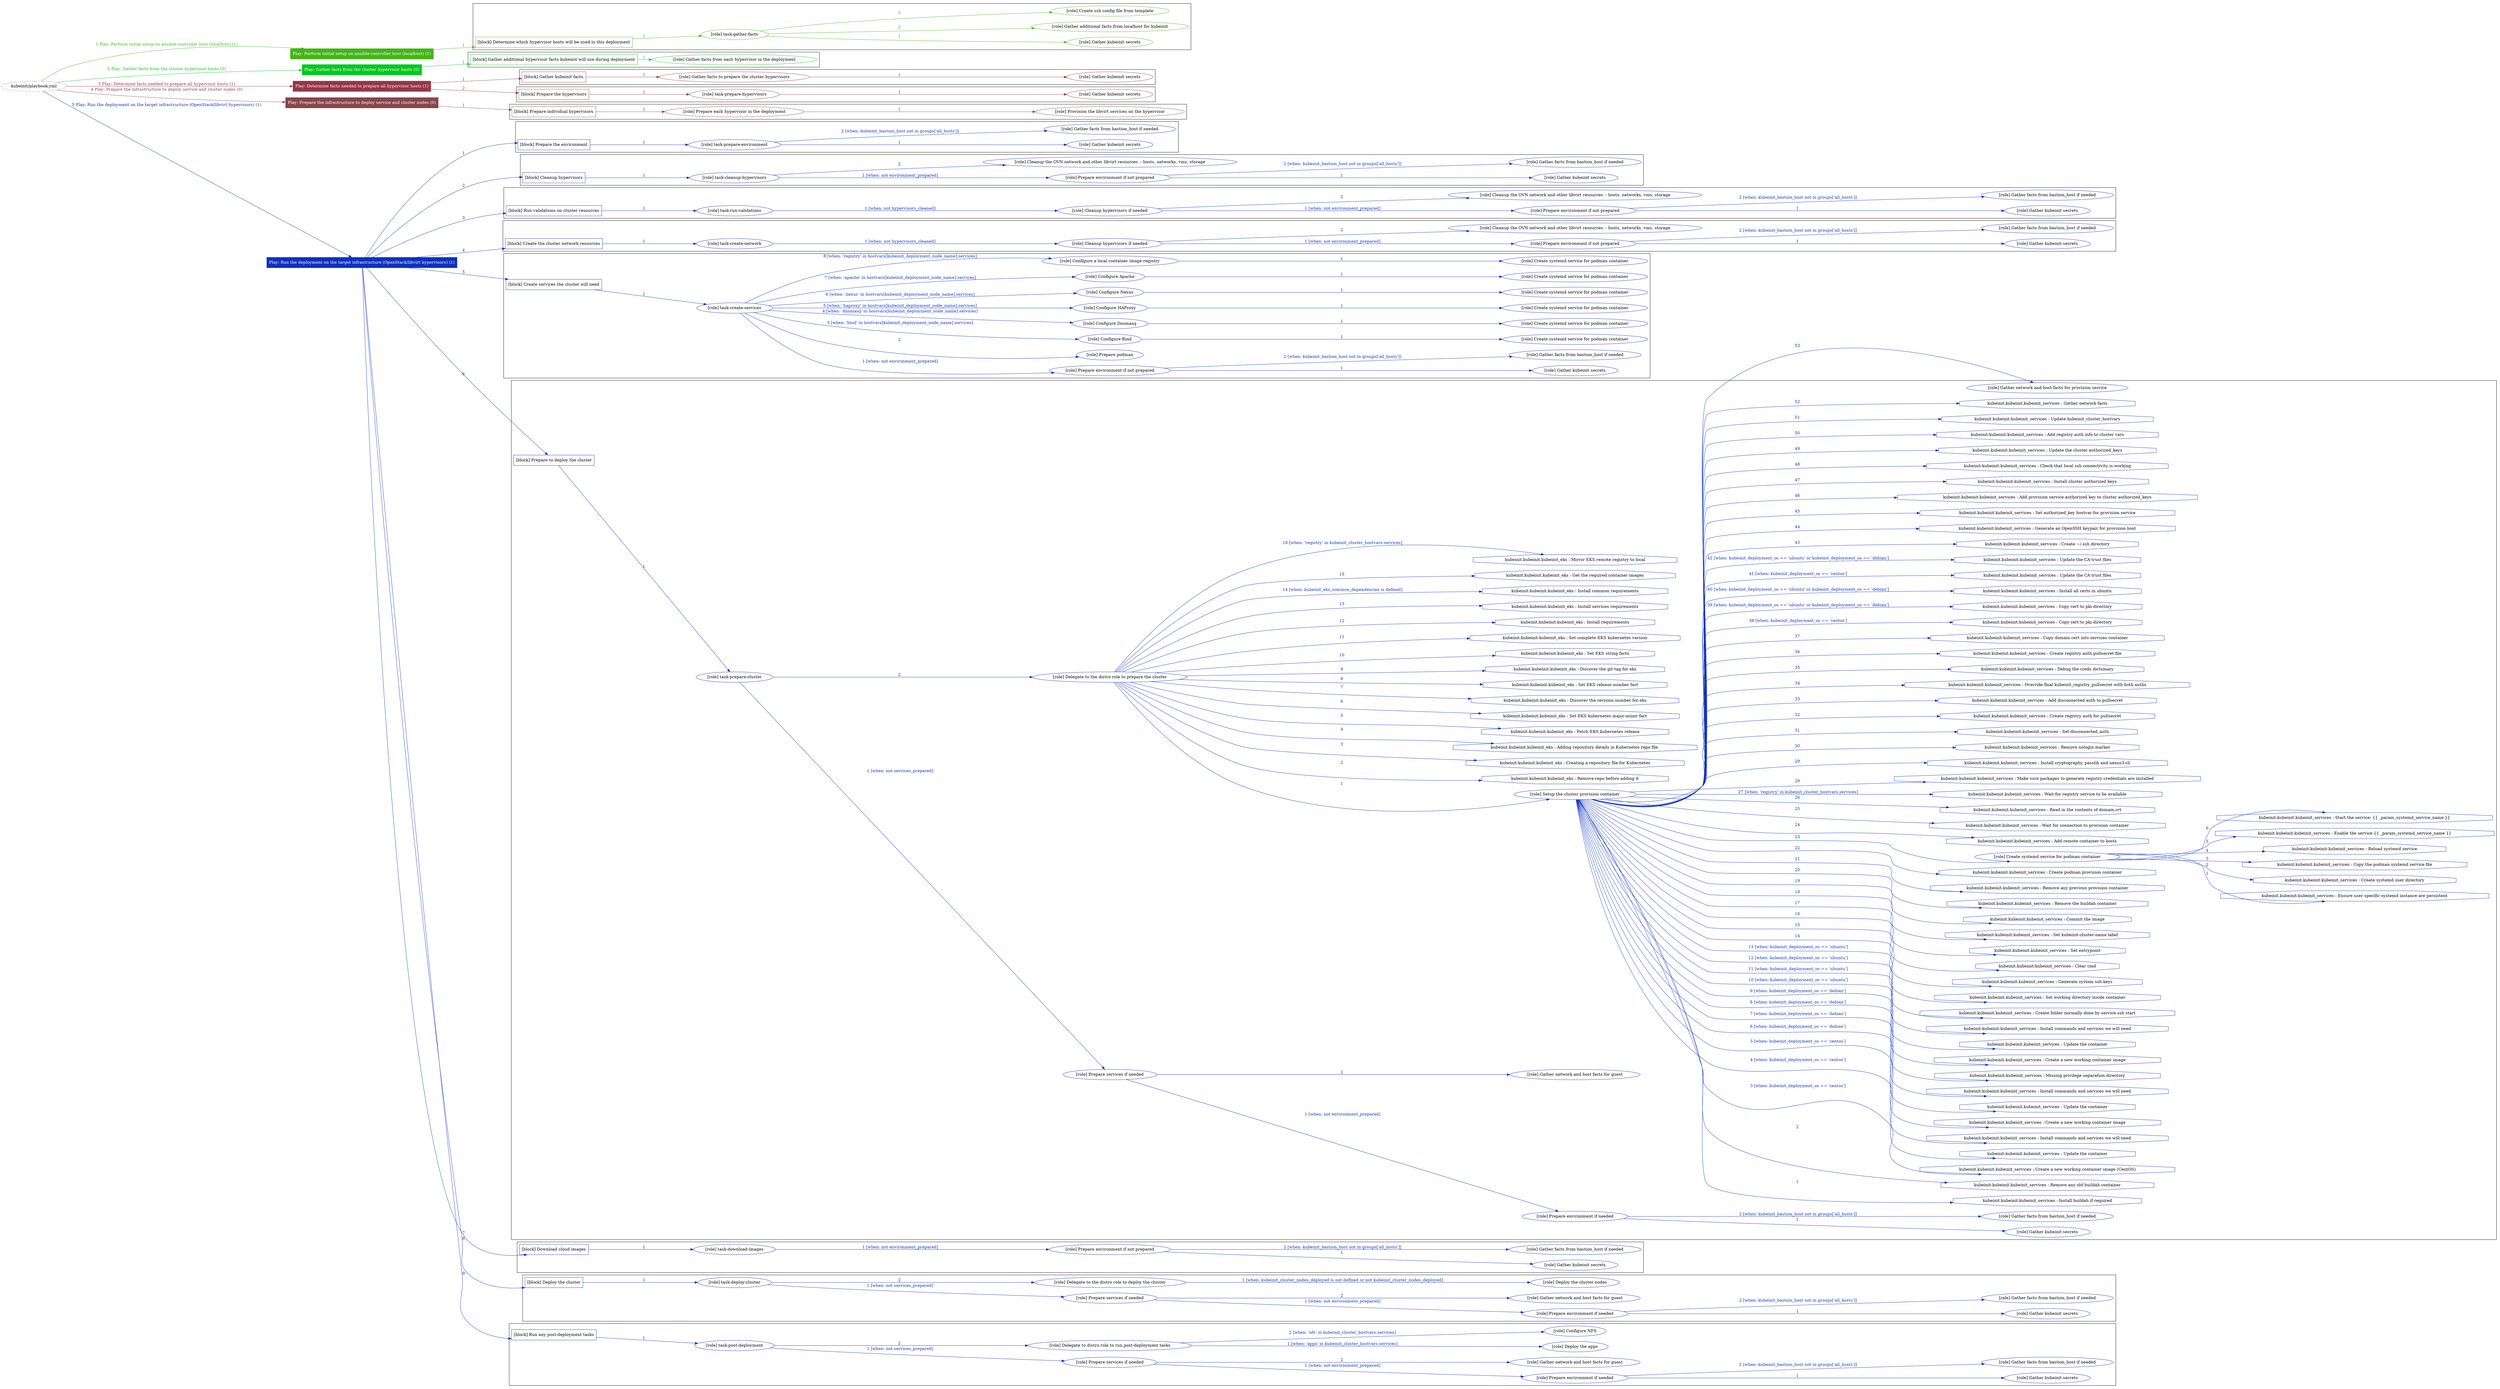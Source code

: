 digraph {
	graph [concentrate=true ordering=in rankdir=LR ratio=fill]
	edge [esep=5 sep=10]
	"kubeinit/playbook.yml" [URL="/home/runner/work/kubeinit/kubeinit/kubeinit/playbook.yml" id=playbook_7337ad16 style=dotted]
	"kubeinit/playbook.yml" -> play_52c4b874 [label="1 Play: Perform initial setup on ansible-controller host (localhost) (1)" color="#43b616" fontcolor="#43b616" id=edge_play_52c4b874 labeltooltip="1 Play: Perform initial setup on ansible-controller host (localhost) (1)" tooltip="1 Play: Perform initial setup on ansible-controller host (localhost) (1)"]
	subgraph "Play: Perform initial setup on ansible-controller host (localhost) (1)" {
		play_52c4b874 [label="Play: Perform initial setup on ansible-controller host (localhost) (1)" URL="/home/runner/work/kubeinit/kubeinit/kubeinit/playbook.yml" color="#43b616" fontcolor="#ffffff" id=play_52c4b874 shape=box style=filled tooltip=localhost]
		play_52c4b874 -> block_a655a21d [label=1 color="#43b616" fontcolor="#43b616" id=edge_block_a655a21d labeltooltip=1 tooltip=1]
		subgraph cluster_block_a655a21d {
			block_a655a21d [label="[block] Determine which hypervisor hosts will be used in this deployment" URL="/home/runner/work/kubeinit/kubeinit/kubeinit/playbook.yml" color="#43b616" id=block_a655a21d labeltooltip="Determine which hypervisor hosts will be used in this deployment" shape=box tooltip="Determine which hypervisor hosts will be used in this deployment"]
			block_a655a21d -> role_2aa59f60 [label="1 " color="#43b616" fontcolor="#43b616" id=edge_role_2aa59f60 labeltooltip="1 " tooltip="1 "]
			subgraph "task-gather-facts" {
				role_2aa59f60 [label="[role] task-gather-facts" URL="/home/runner/work/kubeinit/kubeinit/kubeinit/playbook.yml" color="#43b616" id=role_2aa59f60 tooltip="task-gather-facts"]
				role_2aa59f60 -> role_9da5954c [label="1 " color="#43b616" fontcolor="#43b616" id=edge_role_9da5954c labeltooltip="1 " tooltip="1 "]
				subgraph "Gather kubeinit secrets" {
					role_9da5954c [label="[role] Gather kubeinit secrets" URL="/home/runner/.ansible/collections/ansible_collections/kubeinit/kubeinit/roles/kubeinit_prepare/tasks/build_hypervisors_group.yml" color="#43b616" id=role_9da5954c tooltip="Gather kubeinit secrets"]
				}
				role_2aa59f60 -> role_32d34a8b [label="2 " color="#43b616" fontcolor="#43b616" id=edge_role_32d34a8b labeltooltip="2 " tooltip="2 "]
				subgraph "Gather additional facts from localhost for kubeinit" {
					role_32d34a8b [label="[role] Gather additional facts from localhost for kubeinit" URL="/home/runner/.ansible/collections/ansible_collections/kubeinit/kubeinit/roles/kubeinit_prepare/tasks/build_hypervisors_group.yml" color="#43b616" id=role_32d34a8b tooltip="Gather additional facts from localhost for kubeinit"]
				}
				role_2aa59f60 -> role_8b2b8c1a [label="3 " color="#43b616" fontcolor="#43b616" id=edge_role_8b2b8c1a labeltooltip="3 " tooltip="3 "]
				subgraph "Create ssh config file from template" {
					role_8b2b8c1a [label="[role] Create ssh config file from template" URL="/home/runner/.ansible/collections/ansible_collections/kubeinit/kubeinit/roles/kubeinit_prepare/tasks/build_hypervisors_group.yml" color="#43b616" id=role_8b2b8c1a tooltip="Create ssh config file from template"]
				}
			}
		}
	}
	"kubeinit/playbook.yml" -> play_c98d98ee [label="2 Play: Gather facts from the cluster hypervisor hosts (0)" color="#04c81e" fontcolor="#04c81e" id=edge_play_c98d98ee labeltooltip="2 Play: Gather facts from the cluster hypervisor hosts (0)" tooltip="2 Play: Gather facts from the cluster hypervisor hosts (0)"]
	subgraph "Play: Gather facts from the cluster hypervisor hosts (0)" {
		play_c98d98ee [label="Play: Gather facts from the cluster hypervisor hosts (0)" URL="/home/runner/work/kubeinit/kubeinit/kubeinit/playbook.yml" color="#04c81e" fontcolor="#ffffff" id=play_c98d98ee shape=box style=filled tooltip="Play: Gather facts from the cluster hypervisor hosts (0)"]
		play_c98d98ee -> block_6941fcb7 [label=1 color="#04c81e" fontcolor="#04c81e" id=edge_block_6941fcb7 labeltooltip=1 tooltip=1]
		subgraph cluster_block_6941fcb7 {
			block_6941fcb7 [label="[block] Gather additional hypervisor facts kubeinit will use during deployment" URL="/home/runner/work/kubeinit/kubeinit/kubeinit/playbook.yml" color="#04c81e" id=block_6941fcb7 labeltooltip="Gather additional hypervisor facts kubeinit will use during deployment" shape=box tooltip="Gather additional hypervisor facts kubeinit will use during deployment"]
			block_6941fcb7 -> role_949fac8e [label="1 " color="#04c81e" fontcolor="#04c81e" id=edge_role_949fac8e labeltooltip="1 " tooltip="1 "]
			subgraph "Gather facts from each hypervisor in the deployment" {
				role_949fac8e [label="[role] Gather facts from each hypervisor in the deployment" URL="/home/runner/work/kubeinit/kubeinit/kubeinit/playbook.yml" color="#04c81e" id=role_949fac8e tooltip="Gather facts from each hypervisor in the deployment"]
			}
		}
	}
	"kubeinit/playbook.yml" -> play_fffb6e0b [label="3 Play: Determine facts needed to prepare all hypervisor hosts (1)" color="#953747" fontcolor="#953747" id=edge_play_fffb6e0b labeltooltip="3 Play: Determine facts needed to prepare all hypervisor hosts (1)" tooltip="3 Play: Determine facts needed to prepare all hypervisor hosts (1)"]
	subgraph "Play: Determine facts needed to prepare all hypervisor hosts (1)" {
		play_fffb6e0b [label="Play: Determine facts needed to prepare all hypervisor hosts (1)" URL="/home/runner/work/kubeinit/kubeinit/kubeinit/playbook.yml" color="#953747" fontcolor="#ffffff" id=play_fffb6e0b shape=box style=filled tooltip=localhost]
		play_fffb6e0b -> block_ce3c67fa [label=1 color="#953747" fontcolor="#953747" id=edge_block_ce3c67fa labeltooltip=1 tooltip=1]
		subgraph cluster_block_ce3c67fa {
			block_ce3c67fa [label="[block] Gather kubeinit facts" URL="/home/runner/work/kubeinit/kubeinit/kubeinit/playbook.yml" color="#953747" id=block_ce3c67fa labeltooltip="Gather kubeinit facts" shape=box tooltip="Gather kubeinit facts"]
			block_ce3c67fa -> role_02698452 [label="1 " color="#953747" fontcolor="#953747" id=edge_role_02698452 labeltooltip="1 " tooltip="1 "]
			subgraph "Gather facts to prepare the cluster hypervisors" {
				role_02698452 [label="[role] Gather facts to prepare the cluster hypervisors" URL="/home/runner/work/kubeinit/kubeinit/kubeinit/playbook.yml" color="#953747" id=role_02698452 tooltip="Gather facts to prepare the cluster hypervisors"]
				role_02698452 -> role_3fba3f74 [label="1 " color="#953747" fontcolor="#953747" id=edge_role_3fba3f74 labeltooltip="1 " tooltip="1 "]
				subgraph "Gather kubeinit secrets" {
					role_3fba3f74 [label="[role] Gather kubeinit secrets" URL="/home/runner/.ansible/collections/ansible_collections/kubeinit/kubeinit/roles/kubeinit_prepare/tasks/gather_kubeinit_facts.yml" color="#953747" id=role_3fba3f74 tooltip="Gather kubeinit secrets"]
				}
			}
		}
		play_fffb6e0b -> block_0b150006 [label=2 color="#953747" fontcolor="#953747" id=edge_block_0b150006 labeltooltip=2 tooltip=2]
		subgraph cluster_block_0b150006 {
			block_0b150006 [label="[block] Prepare the hypervisors" URL="/home/runner/work/kubeinit/kubeinit/kubeinit/playbook.yml" color="#953747" id=block_0b150006 labeltooltip="Prepare the hypervisors" shape=box tooltip="Prepare the hypervisors"]
			block_0b150006 -> role_31c4d406 [label="1 " color="#953747" fontcolor="#953747" id=edge_role_31c4d406 labeltooltip="1 " tooltip="1 "]
			subgraph "task-prepare-hypervisors" {
				role_31c4d406 [label="[role] task-prepare-hypervisors" URL="/home/runner/work/kubeinit/kubeinit/kubeinit/playbook.yml" color="#953747" id=role_31c4d406 tooltip="task-prepare-hypervisors"]
				role_31c4d406 -> role_2dfbf535 [label="1 " color="#953747" fontcolor="#953747" id=edge_role_2dfbf535 labeltooltip="1 " tooltip="1 "]
				subgraph "Gather kubeinit secrets" {
					role_2dfbf535 [label="[role] Gather kubeinit secrets" URL="/home/runner/.ansible/collections/ansible_collections/kubeinit/kubeinit/roles/kubeinit_prepare/tasks/gather_kubeinit_facts.yml" color="#953747" id=role_2dfbf535 tooltip="Gather kubeinit secrets"]
				}
			}
		}
	}
	"kubeinit/playbook.yml" -> play_5120c002 [label="4 Play: Prepare the infrastructure to deploy service and cluster nodes (0)" color="#86464b" fontcolor="#86464b" id=edge_play_5120c002 labeltooltip="4 Play: Prepare the infrastructure to deploy service and cluster nodes (0)" tooltip="4 Play: Prepare the infrastructure to deploy service and cluster nodes (0)"]
	subgraph "Play: Prepare the infrastructure to deploy service and cluster nodes (0)" {
		play_5120c002 [label="Play: Prepare the infrastructure to deploy service and cluster nodes (0)" URL="/home/runner/work/kubeinit/kubeinit/kubeinit/playbook.yml" color="#86464b" fontcolor="#ffffff" id=play_5120c002 shape=box style=filled tooltip="Play: Prepare the infrastructure to deploy service and cluster nodes (0)"]
		play_5120c002 -> block_b921e8ec [label=1 color="#86464b" fontcolor="#86464b" id=edge_block_b921e8ec labeltooltip=1 tooltip=1]
		subgraph cluster_block_b921e8ec {
			block_b921e8ec [label="[block] Prepare individual hypervisors" URL="/home/runner/work/kubeinit/kubeinit/kubeinit/playbook.yml" color="#86464b" id=block_b921e8ec labeltooltip="Prepare individual hypervisors" shape=box tooltip="Prepare individual hypervisors"]
			block_b921e8ec -> role_796a66e2 [label="1 " color="#86464b" fontcolor="#86464b" id=edge_role_796a66e2 labeltooltip="1 " tooltip="1 "]
			subgraph "Prepare each hypervisor in the deployment" {
				role_796a66e2 [label="[role] Prepare each hypervisor in the deployment" URL="/home/runner/work/kubeinit/kubeinit/kubeinit/playbook.yml" color="#86464b" id=role_796a66e2 tooltip="Prepare each hypervisor in the deployment"]
				role_796a66e2 -> role_c11bc27f [label="1 " color="#86464b" fontcolor="#86464b" id=edge_role_c11bc27f labeltooltip="1 " tooltip="1 "]
				subgraph "Provision the libvirt services on the hypervisor" {
					role_c11bc27f [label="[role] Provision the libvirt services on the hypervisor" URL="/home/runner/.ansible/collections/ansible_collections/kubeinit/kubeinit/roles/kubeinit_prepare/tasks/prepare_hypervisor.yml" color="#86464b" id=role_c11bc27f tooltip="Provision the libvirt services on the hypervisor"]
				}
			}
		}
	}
	"kubeinit/playbook.yml" -> play_54897821 [label="5 Play: Run the deployment on the target infrastructure (OpenStack/libvirt hypervisors) (1)" color="#0d31bf" fontcolor="#0d31bf" id=edge_play_54897821 labeltooltip="5 Play: Run the deployment on the target infrastructure (OpenStack/libvirt hypervisors) (1)" tooltip="5 Play: Run the deployment on the target infrastructure (OpenStack/libvirt hypervisors) (1)"]
	subgraph "Play: Run the deployment on the target infrastructure (OpenStack/libvirt hypervisors) (1)" {
		play_54897821 [label="Play: Run the deployment on the target infrastructure (OpenStack/libvirt hypervisors) (1)" URL="/home/runner/work/kubeinit/kubeinit/kubeinit/playbook.yml" color="#0d31bf" fontcolor="#ffffff" id=play_54897821 shape=box style=filled tooltip=localhost]
		play_54897821 -> block_46eea616 [label=1 color="#0d31bf" fontcolor="#0d31bf" id=edge_block_46eea616 labeltooltip=1 tooltip=1]
		subgraph cluster_block_46eea616 {
			block_46eea616 [label="[block] Prepare the environment" URL="/home/runner/work/kubeinit/kubeinit/kubeinit/playbook.yml" color="#0d31bf" id=block_46eea616 labeltooltip="Prepare the environment" shape=box tooltip="Prepare the environment"]
			block_46eea616 -> role_c1d7908e [label="1 " color="#0d31bf" fontcolor="#0d31bf" id=edge_role_c1d7908e labeltooltip="1 " tooltip="1 "]
			subgraph "task-prepare-environment" {
				role_c1d7908e [label="[role] task-prepare-environment" URL="/home/runner/work/kubeinit/kubeinit/kubeinit/playbook.yml" color="#0d31bf" id=role_c1d7908e tooltip="task-prepare-environment"]
				role_c1d7908e -> role_7ea4f8e0 [label="1 " color="#0d31bf" fontcolor="#0d31bf" id=edge_role_7ea4f8e0 labeltooltip="1 " tooltip="1 "]
				subgraph "Gather kubeinit secrets" {
					role_7ea4f8e0 [label="[role] Gather kubeinit secrets" URL="/home/runner/.ansible/collections/ansible_collections/kubeinit/kubeinit/roles/kubeinit_prepare/tasks/gather_kubeinit_facts.yml" color="#0d31bf" id=role_7ea4f8e0 tooltip="Gather kubeinit secrets"]
				}
				role_c1d7908e -> role_3957c08b [label="2 [when: kubeinit_bastion_host not in groups['all_hosts']]" color="#0d31bf" fontcolor="#0d31bf" id=edge_role_3957c08b labeltooltip="2 [when: kubeinit_bastion_host not in groups['all_hosts']]" tooltip="2 [when: kubeinit_bastion_host not in groups['all_hosts']]"]
				subgraph "Gather facts from bastion_host if needed" {
					role_3957c08b [label="[role] Gather facts from bastion_host if needed" URL="/home/runner/.ansible/collections/ansible_collections/kubeinit/kubeinit/roles/kubeinit_prepare/tasks/main.yml" color="#0d31bf" id=role_3957c08b tooltip="Gather facts from bastion_host if needed"]
				}
			}
		}
		play_54897821 -> block_dc984b8e [label=2 color="#0d31bf" fontcolor="#0d31bf" id=edge_block_dc984b8e labeltooltip=2 tooltip=2]
		subgraph cluster_block_dc984b8e {
			block_dc984b8e [label="[block] Cleanup hypervisors" URL="/home/runner/work/kubeinit/kubeinit/kubeinit/playbook.yml" color="#0d31bf" id=block_dc984b8e labeltooltip="Cleanup hypervisors" shape=box tooltip="Cleanup hypervisors"]
			block_dc984b8e -> role_3346fefb [label="1 " color="#0d31bf" fontcolor="#0d31bf" id=edge_role_3346fefb labeltooltip="1 " tooltip="1 "]
			subgraph "task-cleanup-hypervisors" {
				role_3346fefb [label="[role] task-cleanup-hypervisors" URL="/home/runner/work/kubeinit/kubeinit/kubeinit/playbook.yml" color="#0d31bf" id=role_3346fefb tooltip="task-cleanup-hypervisors"]
				role_3346fefb -> role_505482c6 [label="1 [when: not environment_prepared]" color="#0d31bf" fontcolor="#0d31bf" id=edge_role_505482c6 labeltooltip="1 [when: not environment_prepared]" tooltip="1 [when: not environment_prepared]"]
				subgraph "Prepare environment if not prepared" {
					role_505482c6 [label="[role] Prepare environment if not prepared" URL="/home/runner/.ansible/collections/ansible_collections/kubeinit/kubeinit/roles/kubeinit_libvirt/tasks/cleanup_hypervisors.yml" color="#0d31bf" id=role_505482c6 tooltip="Prepare environment if not prepared"]
					role_505482c6 -> role_f6bd5f36 [label="1 " color="#0d31bf" fontcolor="#0d31bf" id=edge_role_f6bd5f36 labeltooltip="1 " tooltip="1 "]
					subgraph "Gather kubeinit secrets" {
						role_f6bd5f36 [label="[role] Gather kubeinit secrets" URL="/home/runner/.ansible/collections/ansible_collections/kubeinit/kubeinit/roles/kubeinit_prepare/tasks/gather_kubeinit_facts.yml" color="#0d31bf" id=role_f6bd5f36 tooltip="Gather kubeinit secrets"]
					}
					role_505482c6 -> role_05d6e039 [label="2 [when: kubeinit_bastion_host not in groups['all_hosts']]" color="#0d31bf" fontcolor="#0d31bf" id=edge_role_05d6e039 labeltooltip="2 [when: kubeinit_bastion_host not in groups['all_hosts']]" tooltip="2 [when: kubeinit_bastion_host not in groups['all_hosts']]"]
					subgraph "Gather facts from bastion_host if needed" {
						role_05d6e039 [label="[role] Gather facts from bastion_host if needed" URL="/home/runner/.ansible/collections/ansible_collections/kubeinit/kubeinit/roles/kubeinit_prepare/tasks/main.yml" color="#0d31bf" id=role_05d6e039 tooltip="Gather facts from bastion_host if needed"]
					}
				}
				role_3346fefb -> role_f320ae8a [label="2 " color="#0d31bf" fontcolor="#0d31bf" id=edge_role_f320ae8a labeltooltip="2 " tooltip="2 "]
				subgraph "Cleanup the OVN network and other libvirt resources -- hosts, networks, vms, storage" {
					role_f320ae8a [label="[role] Cleanup the OVN network and other libvirt resources -- hosts, networks, vms, storage" URL="/home/runner/.ansible/collections/ansible_collections/kubeinit/kubeinit/roles/kubeinit_libvirt/tasks/cleanup_hypervisors.yml" color="#0d31bf" id=role_f320ae8a tooltip="Cleanup the OVN network and other libvirt resources -- hosts, networks, vms, storage"]
				}
			}
		}
		play_54897821 -> block_504379e9 [label=3 color="#0d31bf" fontcolor="#0d31bf" id=edge_block_504379e9 labeltooltip=3 tooltip=3]
		subgraph cluster_block_504379e9 {
			block_504379e9 [label="[block] Run validations on cluster resources" URL="/home/runner/work/kubeinit/kubeinit/kubeinit/playbook.yml" color="#0d31bf" id=block_504379e9 labeltooltip="Run validations on cluster resources" shape=box tooltip="Run validations on cluster resources"]
			block_504379e9 -> role_e2ca793c [label="1 " color="#0d31bf" fontcolor="#0d31bf" id=edge_role_e2ca793c labeltooltip="1 " tooltip="1 "]
			subgraph "task-run-validations" {
				role_e2ca793c [label="[role] task-run-validations" URL="/home/runner/work/kubeinit/kubeinit/kubeinit/playbook.yml" color="#0d31bf" id=role_e2ca793c tooltip="task-run-validations"]
				role_e2ca793c -> role_75ea2b9d [label="1 [when: not hypervisors_cleaned]" color="#0d31bf" fontcolor="#0d31bf" id=edge_role_75ea2b9d labeltooltip="1 [when: not hypervisors_cleaned]" tooltip="1 [when: not hypervisors_cleaned]"]
				subgraph "Cleanup hypervisors if needed" {
					role_75ea2b9d [label="[role] Cleanup hypervisors if needed" URL="/home/runner/.ansible/collections/ansible_collections/kubeinit/kubeinit/roles/kubeinit_validations/tasks/main.yml" color="#0d31bf" id=role_75ea2b9d tooltip="Cleanup hypervisors if needed"]
					role_75ea2b9d -> role_a4e03472 [label="1 [when: not environment_prepared]" color="#0d31bf" fontcolor="#0d31bf" id=edge_role_a4e03472 labeltooltip="1 [when: not environment_prepared]" tooltip="1 [when: not environment_prepared]"]
					subgraph "Prepare environment if not prepared" {
						role_a4e03472 [label="[role] Prepare environment if not prepared" URL="/home/runner/.ansible/collections/ansible_collections/kubeinit/kubeinit/roles/kubeinit_libvirt/tasks/cleanup_hypervisors.yml" color="#0d31bf" id=role_a4e03472 tooltip="Prepare environment if not prepared"]
						role_a4e03472 -> role_c3e198c8 [label="1 " color="#0d31bf" fontcolor="#0d31bf" id=edge_role_c3e198c8 labeltooltip="1 " tooltip="1 "]
						subgraph "Gather kubeinit secrets" {
							role_c3e198c8 [label="[role] Gather kubeinit secrets" URL="/home/runner/.ansible/collections/ansible_collections/kubeinit/kubeinit/roles/kubeinit_prepare/tasks/gather_kubeinit_facts.yml" color="#0d31bf" id=role_c3e198c8 tooltip="Gather kubeinit secrets"]
						}
						role_a4e03472 -> role_0dcddb81 [label="2 [when: kubeinit_bastion_host not in groups['all_hosts']]" color="#0d31bf" fontcolor="#0d31bf" id=edge_role_0dcddb81 labeltooltip="2 [when: kubeinit_bastion_host not in groups['all_hosts']]" tooltip="2 [when: kubeinit_bastion_host not in groups['all_hosts']]"]
						subgraph "Gather facts from bastion_host if needed" {
							role_0dcddb81 [label="[role] Gather facts from bastion_host if needed" URL="/home/runner/.ansible/collections/ansible_collections/kubeinit/kubeinit/roles/kubeinit_prepare/tasks/main.yml" color="#0d31bf" id=role_0dcddb81 tooltip="Gather facts from bastion_host if needed"]
						}
					}
					role_75ea2b9d -> role_1417ea84 [label="2 " color="#0d31bf" fontcolor="#0d31bf" id=edge_role_1417ea84 labeltooltip="2 " tooltip="2 "]
					subgraph "Cleanup the OVN network and other libvirt resources -- hosts, networks, vms, storage" {
						role_1417ea84 [label="[role] Cleanup the OVN network and other libvirt resources -- hosts, networks, vms, storage" URL="/home/runner/.ansible/collections/ansible_collections/kubeinit/kubeinit/roles/kubeinit_libvirt/tasks/cleanup_hypervisors.yml" color="#0d31bf" id=role_1417ea84 tooltip="Cleanup the OVN network and other libvirt resources -- hosts, networks, vms, storage"]
					}
				}
			}
		}
		play_54897821 -> block_602833fa [label=4 color="#0d31bf" fontcolor="#0d31bf" id=edge_block_602833fa labeltooltip=4 tooltip=4]
		subgraph cluster_block_602833fa {
			block_602833fa [label="[block] Create the cluster network resources" URL="/home/runner/work/kubeinit/kubeinit/kubeinit/playbook.yml" color="#0d31bf" id=block_602833fa labeltooltip="Create the cluster network resources" shape=box tooltip="Create the cluster network resources"]
			block_602833fa -> role_47684e76 [label="1 " color="#0d31bf" fontcolor="#0d31bf" id=edge_role_47684e76 labeltooltip="1 " tooltip="1 "]
			subgraph "task-create-network" {
				role_47684e76 [label="[role] task-create-network" URL="/home/runner/work/kubeinit/kubeinit/kubeinit/playbook.yml" color="#0d31bf" id=role_47684e76 tooltip="task-create-network"]
				role_47684e76 -> role_0f007af7 [label="1 [when: not hypervisors_cleaned]" color="#0d31bf" fontcolor="#0d31bf" id=edge_role_0f007af7 labeltooltip="1 [when: not hypervisors_cleaned]" tooltip="1 [when: not hypervisors_cleaned]"]
				subgraph "Cleanup hypervisors if needed" {
					role_0f007af7 [label="[role] Cleanup hypervisors if needed" URL="/home/runner/.ansible/collections/ansible_collections/kubeinit/kubeinit/roles/kubeinit_libvirt/tasks/create_network.yml" color="#0d31bf" id=role_0f007af7 tooltip="Cleanup hypervisors if needed"]
					role_0f007af7 -> role_3535bc13 [label="1 [when: not environment_prepared]" color="#0d31bf" fontcolor="#0d31bf" id=edge_role_3535bc13 labeltooltip="1 [when: not environment_prepared]" tooltip="1 [when: not environment_prepared]"]
					subgraph "Prepare environment if not prepared" {
						role_3535bc13 [label="[role] Prepare environment if not prepared" URL="/home/runner/.ansible/collections/ansible_collections/kubeinit/kubeinit/roles/kubeinit_libvirt/tasks/cleanup_hypervisors.yml" color="#0d31bf" id=role_3535bc13 tooltip="Prepare environment if not prepared"]
						role_3535bc13 -> role_88c0f6d6 [label="1 " color="#0d31bf" fontcolor="#0d31bf" id=edge_role_88c0f6d6 labeltooltip="1 " tooltip="1 "]
						subgraph "Gather kubeinit secrets" {
							role_88c0f6d6 [label="[role] Gather kubeinit secrets" URL="/home/runner/.ansible/collections/ansible_collections/kubeinit/kubeinit/roles/kubeinit_prepare/tasks/gather_kubeinit_facts.yml" color="#0d31bf" id=role_88c0f6d6 tooltip="Gather kubeinit secrets"]
						}
						role_3535bc13 -> role_928f3746 [label="2 [when: kubeinit_bastion_host not in groups['all_hosts']]" color="#0d31bf" fontcolor="#0d31bf" id=edge_role_928f3746 labeltooltip="2 [when: kubeinit_bastion_host not in groups['all_hosts']]" tooltip="2 [when: kubeinit_bastion_host not in groups['all_hosts']]"]
						subgraph "Gather facts from bastion_host if needed" {
							role_928f3746 [label="[role] Gather facts from bastion_host if needed" URL="/home/runner/.ansible/collections/ansible_collections/kubeinit/kubeinit/roles/kubeinit_prepare/tasks/main.yml" color="#0d31bf" id=role_928f3746 tooltip="Gather facts from bastion_host if needed"]
						}
					}
					role_0f007af7 -> role_fbec3447 [label="2 " color="#0d31bf" fontcolor="#0d31bf" id=edge_role_fbec3447 labeltooltip="2 " tooltip="2 "]
					subgraph "Cleanup the OVN network and other libvirt resources -- hosts, networks, vms, storage" {
						role_fbec3447 [label="[role] Cleanup the OVN network and other libvirt resources -- hosts, networks, vms, storage" URL="/home/runner/.ansible/collections/ansible_collections/kubeinit/kubeinit/roles/kubeinit_libvirt/tasks/cleanup_hypervisors.yml" color="#0d31bf" id=role_fbec3447 tooltip="Cleanup the OVN network and other libvirt resources -- hosts, networks, vms, storage"]
					}
				}
			}
		}
		play_54897821 -> block_0ad2387b [label=5 color="#0d31bf" fontcolor="#0d31bf" id=edge_block_0ad2387b labeltooltip=5 tooltip=5]
		subgraph cluster_block_0ad2387b {
			block_0ad2387b [label="[block] Create services the cluster will need" URL="/home/runner/work/kubeinit/kubeinit/kubeinit/playbook.yml" color="#0d31bf" id=block_0ad2387b labeltooltip="Create services the cluster will need" shape=box tooltip="Create services the cluster will need"]
			block_0ad2387b -> role_4132834b [label="1 " color="#0d31bf" fontcolor="#0d31bf" id=edge_role_4132834b labeltooltip="1 " tooltip="1 "]
			subgraph "task-create-services" {
				role_4132834b [label="[role] task-create-services" URL="/home/runner/work/kubeinit/kubeinit/kubeinit/playbook.yml" color="#0d31bf" id=role_4132834b tooltip="task-create-services"]
				role_4132834b -> role_d3359c60 [label="1 [when: not environment_prepared]" color="#0d31bf" fontcolor="#0d31bf" id=edge_role_d3359c60 labeltooltip="1 [when: not environment_prepared]" tooltip="1 [when: not environment_prepared]"]
				subgraph "Prepare environment if not prepared" {
					role_d3359c60 [label="[role] Prepare environment if not prepared" URL="/home/runner/.ansible/collections/ansible_collections/kubeinit/kubeinit/roles/kubeinit_services/tasks/main.yml" color="#0d31bf" id=role_d3359c60 tooltip="Prepare environment if not prepared"]
					role_d3359c60 -> role_6f645f17 [label="1 " color="#0d31bf" fontcolor="#0d31bf" id=edge_role_6f645f17 labeltooltip="1 " tooltip="1 "]
					subgraph "Gather kubeinit secrets" {
						role_6f645f17 [label="[role] Gather kubeinit secrets" URL="/home/runner/.ansible/collections/ansible_collections/kubeinit/kubeinit/roles/kubeinit_prepare/tasks/gather_kubeinit_facts.yml" color="#0d31bf" id=role_6f645f17 tooltip="Gather kubeinit secrets"]
					}
					role_d3359c60 -> role_774b7960 [label="2 [when: kubeinit_bastion_host not in groups['all_hosts']]" color="#0d31bf" fontcolor="#0d31bf" id=edge_role_774b7960 labeltooltip="2 [when: kubeinit_bastion_host not in groups['all_hosts']]" tooltip="2 [when: kubeinit_bastion_host not in groups['all_hosts']]"]
					subgraph "Gather facts from bastion_host if needed" {
						role_774b7960 [label="[role] Gather facts from bastion_host if needed" URL="/home/runner/.ansible/collections/ansible_collections/kubeinit/kubeinit/roles/kubeinit_prepare/tasks/main.yml" color="#0d31bf" id=role_774b7960 tooltip="Gather facts from bastion_host if needed"]
					}
				}
				role_4132834b -> role_5432ff3e [label="2 " color="#0d31bf" fontcolor="#0d31bf" id=edge_role_5432ff3e labeltooltip="2 " tooltip="2 "]
				subgraph "Prepare podman" {
					role_5432ff3e [label="[role] Prepare podman" URL="/home/runner/.ansible/collections/ansible_collections/kubeinit/kubeinit/roles/kubeinit_services/tasks/00_create_service_pod.yml" color="#0d31bf" id=role_5432ff3e tooltip="Prepare podman"]
				}
				role_4132834b -> role_98b72ed8 [label="3 [when: 'bind' in hostvars[kubeinit_deployment_node_name].services]" color="#0d31bf" fontcolor="#0d31bf" id=edge_role_98b72ed8 labeltooltip="3 [when: 'bind' in hostvars[kubeinit_deployment_node_name].services]" tooltip="3 [when: 'bind' in hostvars[kubeinit_deployment_node_name].services]"]
				subgraph "Configure Bind" {
					role_98b72ed8 [label="[role] Configure Bind" URL="/home/runner/.ansible/collections/ansible_collections/kubeinit/kubeinit/roles/kubeinit_services/tasks/start_services_containers.yml" color="#0d31bf" id=role_98b72ed8 tooltip="Configure Bind"]
					role_98b72ed8 -> role_0fd1cc3b [label="1 " color="#0d31bf" fontcolor="#0d31bf" id=edge_role_0fd1cc3b labeltooltip="1 " tooltip="1 "]
					subgraph "Create systemd service for podman container" {
						role_0fd1cc3b [label="[role] Create systemd service for podman container" URL="/home/runner/.ansible/collections/ansible_collections/kubeinit/kubeinit/roles/kubeinit_bind/tasks/main.yml" color="#0d31bf" id=role_0fd1cc3b tooltip="Create systemd service for podman container"]
					}
				}
				role_4132834b -> role_d1b7e51e [label="4 [when: 'dnsmasq' in hostvars[kubeinit_deployment_node_name].services]" color="#0d31bf" fontcolor="#0d31bf" id=edge_role_d1b7e51e labeltooltip="4 [when: 'dnsmasq' in hostvars[kubeinit_deployment_node_name].services]" tooltip="4 [when: 'dnsmasq' in hostvars[kubeinit_deployment_node_name].services]"]
				subgraph "Configure Dnsmasq" {
					role_d1b7e51e [label="[role] Configure Dnsmasq" URL="/home/runner/.ansible/collections/ansible_collections/kubeinit/kubeinit/roles/kubeinit_services/tasks/start_services_containers.yml" color="#0d31bf" id=role_d1b7e51e tooltip="Configure Dnsmasq"]
					role_d1b7e51e -> role_78e9895e [label="1 " color="#0d31bf" fontcolor="#0d31bf" id=edge_role_78e9895e labeltooltip="1 " tooltip="1 "]
					subgraph "Create systemd service for podman container" {
						role_78e9895e [label="[role] Create systemd service for podman container" URL="/home/runner/.ansible/collections/ansible_collections/kubeinit/kubeinit/roles/kubeinit_dnsmasq/tasks/main.yml" color="#0d31bf" id=role_78e9895e tooltip="Create systemd service for podman container"]
					}
				}
				role_4132834b -> role_283f807a [label="5 [when: 'haproxy' in hostvars[kubeinit_deployment_node_name].services]" color="#0d31bf" fontcolor="#0d31bf" id=edge_role_283f807a labeltooltip="5 [when: 'haproxy' in hostvars[kubeinit_deployment_node_name].services]" tooltip="5 [when: 'haproxy' in hostvars[kubeinit_deployment_node_name].services]"]
				subgraph "Configure HAProxy" {
					role_283f807a [label="[role] Configure HAProxy" URL="/home/runner/.ansible/collections/ansible_collections/kubeinit/kubeinit/roles/kubeinit_services/tasks/start_services_containers.yml" color="#0d31bf" id=role_283f807a tooltip="Configure HAProxy"]
					role_283f807a -> role_2c5b72b6 [label="1 " color="#0d31bf" fontcolor="#0d31bf" id=edge_role_2c5b72b6 labeltooltip="1 " tooltip="1 "]
					subgraph "Create systemd service for podman container" {
						role_2c5b72b6 [label="[role] Create systemd service for podman container" URL="/home/runner/.ansible/collections/ansible_collections/kubeinit/kubeinit/roles/kubeinit_haproxy/tasks/main.yml" color="#0d31bf" id=role_2c5b72b6 tooltip="Create systemd service for podman container"]
					}
				}
				role_4132834b -> role_095fe829 [label="6 [when: 'nexus' in hostvars[kubeinit_deployment_node_name].services]" color="#0d31bf" fontcolor="#0d31bf" id=edge_role_095fe829 labeltooltip="6 [when: 'nexus' in hostvars[kubeinit_deployment_node_name].services]" tooltip="6 [when: 'nexus' in hostvars[kubeinit_deployment_node_name].services]"]
				subgraph "Configure Nexus" {
					role_095fe829 [label="[role] Configure Nexus" URL="/home/runner/.ansible/collections/ansible_collections/kubeinit/kubeinit/roles/kubeinit_services/tasks/start_services_containers.yml" color="#0d31bf" id=role_095fe829 tooltip="Configure Nexus"]
					role_095fe829 -> role_2b096b7e [label="1 " color="#0d31bf" fontcolor="#0d31bf" id=edge_role_2b096b7e labeltooltip="1 " tooltip="1 "]
					subgraph "Create systemd service for podman container" {
						role_2b096b7e [label="[role] Create systemd service for podman container" URL="/home/runner/.ansible/collections/ansible_collections/kubeinit/kubeinit/roles/kubeinit_nexus/tasks/main.yml" color="#0d31bf" id=role_2b096b7e tooltip="Create systemd service for podman container"]
					}
				}
				role_4132834b -> role_b3589a41 [label="7 [when: 'apache' in hostvars[kubeinit_deployment_node_name].services]" color="#0d31bf" fontcolor="#0d31bf" id=edge_role_b3589a41 labeltooltip="7 [when: 'apache' in hostvars[kubeinit_deployment_node_name].services]" tooltip="7 [when: 'apache' in hostvars[kubeinit_deployment_node_name].services]"]
				subgraph "Configure Apache" {
					role_b3589a41 [label="[role] Configure Apache" URL="/home/runner/.ansible/collections/ansible_collections/kubeinit/kubeinit/roles/kubeinit_services/tasks/start_services_containers.yml" color="#0d31bf" id=role_b3589a41 tooltip="Configure Apache"]
					role_b3589a41 -> role_67808e18 [label="1 " color="#0d31bf" fontcolor="#0d31bf" id=edge_role_67808e18 labeltooltip="1 " tooltip="1 "]
					subgraph "Create systemd service for podman container" {
						role_67808e18 [label="[role] Create systemd service for podman container" URL="/home/runner/.ansible/collections/ansible_collections/kubeinit/kubeinit/roles/kubeinit_apache/tasks/main.yml" color="#0d31bf" id=role_67808e18 tooltip="Create systemd service for podman container"]
					}
				}
				role_4132834b -> role_afe50036 [label="8 [when: 'registry' in hostvars[kubeinit_deployment_node_name].services]" color="#0d31bf" fontcolor="#0d31bf" id=edge_role_afe50036 labeltooltip="8 [when: 'registry' in hostvars[kubeinit_deployment_node_name].services]" tooltip="8 [when: 'registry' in hostvars[kubeinit_deployment_node_name].services]"]
				subgraph "Configure a local container image registry" {
					role_afe50036 [label="[role] Configure a local container image registry" URL="/home/runner/.ansible/collections/ansible_collections/kubeinit/kubeinit/roles/kubeinit_services/tasks/start_services_containers.yml" color="#0d31bf" id=role_afe50036 tooltip="Configure a local container image registry"]
					role_afe50036 -> role_154ffeff [label="1 " color="#0d31bf" fontcolor="#0d31bf" id=edge_role_154ffeff labeltooltip="1 " tooltip="1 "]
					subgraph "Create systemd service for podman container" {
						role_154ffeff [label="[role] Create systemd service for podman container" URL="/home/runner/.ansible/collections/ansible_collections/kubeinit/kubeinit/roles/kubeinit_registry/tasks/main.yml" color="#0d31bf" id=role_154ffeff tooltip="Create systemd service for podman container"]
					}
				}
			}
		}
		play_54897821 -> block_5f38e901 [label=6 color="#0d31bf" fontcolor="#0d31bf" id=edge_block_5f38e901 labeltooltip=6 tooltip=6]
		subgraph cluster_block_5f38e901 {
			block_5f38e901 [label="[block] Prepare to deploy the cluster" URL="/home/runner/work/kubeinit/kubeinit/kubeinit/playbook.yml" color="#0d31bf" id=block_5f38e901 labeltooltip="Prepare to deploy the cluster" shape=box tooltip="Prepare to deploy the cluster"]
			block_5f38e901 -> role_3ef8930d [label="1 " color="#0d31bf" fontcolor="#0d31bf" id=edge_role_3ef8930d labeltooltip="1 " tooltip="1 "]
			subgraph "task-prepare-cluster" {
				role_3ef8930d [label="[role] task-prepare-cluster" URL="/home/runner/work/kubeinit/kubeinit/kubeinit/playbook.yml" color="#0d31bf" id=role_3ef8930d tooltip="task-prepare-cluster"]
				role_3ef8930d -> role_801edd4e [label="1 [when: not services_prepared]" color="#0d31bf" fontcolor="#0d31bf" id=edge_role_801edd4e labeltooltip="1 [when: not services_prepared]" tooltip="1 [when: not services_prepared]"]
				subgraph "Prepare services if needed" {
					role_801edd4e [label="[role] Prepare services if needed" URL="/home/runner/.ansible/collections/ansible_collections/kubeinit/kubeinit/roles/kubeinit_prepare/tasks/prepare_cluster.yml" color="#0d31bf" id=role_801edd4e tooltip="Prepare services if needed"]
					role_801edd4e -> role_9e532c23 [label="1 [when: not environment_prepared]" color="#0d31bf" fontcolor="#0d31bf" id=edge_role_9e532c23 labeltooltip="1 [when: not environment_prepared]" tooltip="1 [when: not environment_prepared]"]
					subgraph "Prepare environment if needed" {
						role_9e532c23 [label="[role] Prepare environment if needed" URL="/home/runner/.ansible/collections/ansible_collections/kubeinit/kubeinit/roles/kubeinit_services/tasks/prepare_services.yml" color="#0d31bf" id=role_9e532c23 tooltip="Prepare environment if needed"]
						role_9e532c23 -> role_a55f3b9a [label="1 " color="#0d31bf" fontcolor="#0d31bf" id=edge_role_a55f3b9a labeltooltip="1 " tooltip="1 "]
						subgraph "Gather kubeinit secrets" {
							role_a55f3b9a [label="[role] Gather kubeinit secrets" URL="/home/runner/.ansible/collections/ansible_collections/kubeinit/kubeinit/roles/kubeinit_prepare/tasks/gather_kubeinit_facts.yml" color="#0d31bf" id=role_a55f3b9a tooltip="Gather kubeinit secrets"]
						}
						role_9e532c23 -> role_59b804a2 [label="2 [when: kubeinit_bastion_host not in groups['all_hosts']]" color="#0d31bf" fontcolor="#0d31bf" id=edge_role_59b804a2 labeltooltip="2 [when: kubeinit_bastion_host not in groups['all_hosts']]" tooltip="2 [when: kubeinit_bastion_host not in groups['all_hosts']]"]
						subgraph "Gather facts from bastion_host if needed" {
							role_59b804a2 [label="[role] Gather facts from bastion_host if needed" URL="/home/runner/.ansible/collections/ansible_collections/kubeinit/kubeinit/roles/kubeinit_prepare/tasks/main.yml" color="#0d31bf" id=role_59b804a2 tooltip="Gather facts from bastion_host if needed"]
						}
					}
					role_801edd4e -> role_28fcbaaf [label="2 " color="#0d31bf" fontcolor="#0d31bf" id=edge_role_28fcbaaf labeltooltip="2 " tooltip="2 "]
					subgraph "Gather network and host facts for guest" {
						role_28fcbaaf [label="[role] Gather network and host facts for guest" URL="/home/runner/.ansible/collections/ansible_collections/kubeinit/kubeinit/roles/kubeinit_services/tasks/prepare_services.yml" color="#0d31bf" id=role_28fcbaaf tooltip="Gather network and host facts for guest"]
					}
				}
				role_3ef8930d -> role_63370559 [label="2 " color="#0d31bf" fontcolor="#0d31bf" id=edge_role_63370559 labeltooltip="2 " tooltip="2 "]
				subgraph "Delegate to the distro role to prepare the cluster" {
					role_63370559 [label="[role] Delegate to the distro role to prepare the cluster" URL="/home/runner/.ansible/collections/ansible_collections/kubeinit/kubeinit/roles/kubeinit_prepare/tasks/prepare_cluster.yml" color="#0d31bf" id=role_63370559 tooltip="Delegate to the distro role to prepare the cluster"]
					role_63370559 -> role_3f03ba1e [label="1 " color="#0d31bf" fontcolor="#0d31bf" id=edge_role_3f03ba1e labeltooltip="1 " tooltip="1 "]
					subgraph "Setup the cluster provision container" {
						role_3f03ba1e [label="[role] Setup the cluster provision container" URL="/home/runner/.ansible/collections/ansible_collections/kubeinit/kubeinit/roles/kubeinit_eks/tasks/prepare_cluster.yml" color="#0d31bf" id=role_3f03ba1e tooltip="Setup the cluster provision container"]
						task_25c2a931 [label="kubeinit.kubeinit.kubeinit_services : Install buildah if required" URL="/home/runner/.ansible/collections/ansible_collections/kubeinit/kubeinit/roles/kubeinit_services/tasks/create_provision_container.yml" color="#0d31bf" id=task_25c2a931 shape=octagon tooltip="kubeinit.kubeinit.kubeinit_services : Install buildah if required"]
						role_3f03ba1e -> task_25c2a931 [label="1 " color="#0d31bf" fontcolor="#0d31bf" id=edge_task_25c2a931 labeltooltip="1 " tooltip="1 "]
						task_79635c98 [label="kubeinit.kubeinit.kubeinit_services : Remove any old buildah container" URL="/home/runner/.ansible/collections/ansible_collections/kubeinit/kubeinit/roles/kubeinit_services/tasks/create_provision_container.yml" color="#0d31bf" id=task_79635c98 shape=octagon tooltip="kubeinit.kubeinit.kubeinit_services : Remove any old buildah container"]
						role_3f03ba1e -> task_79635c98 [label="2 " color="#0d31bf" fontcolor="#0d31bf" id=edge_task_79635c98 labeltooltip="2 " tooltip="2 "]
						task_e1a036df [label="kubeinit.kubeinit.kubeinit_services : Create a new working container image (CentOS)" URL="/home/runner/.ansible/collections/ansible_collections/kubeinit/kubeinit/roles/kubeinit_services/tasks/create_provision_container.yml" color="#0d31bf" id=task_e1a036df shape=octagon tooltip="kubeinit.kubeinit.kubeinit_services : Create a new working container image (CentOS)"]
						role_3f03ba1e -> task_e1a036df [label="3 [when: kubeinit_deployment_os == 'centos']" color="#0d31bf" fontcolor="#0d31bf" id=edge_task_e1a036df labeltooltip="3 [when: kubeinit_deployment_os == 'centos']" tooltip="3 [when: kubeinit_deployment_os == 'centos']"]
						task_ae1ae474 [label="kubeinit.kubeinit.kubeinit_services : Update the container" URL="/home/runner/.ansible/collections/ansible_collections/kubeinit/kubeinit/roles/kubeinit_services/tasks/create_provision_container.yml" color="#0d31bf" id=task_ae1ae474 shape=octagon tooltip="kubeinit.kubeinit.kubeinit_services : Update the container"]
						role_3f03ba1e -> task_ae1ae474 [label="4 [when: kubeinit_deployment_os == 'centos']" color="#0d31bf" fontcolor="#0d31bf" id=edge_task_ae1ae474 labeltooltip="4 [when: kubeinit_deployment_os == 'centos']" tooltip="4 [when: kubeinit_deployment_os == 'centos']"]
						task_bdd305f7 [label="kubeinit.kubeinit.kubeinit_services : Install commands and services we will need" URL="/home/runner/.ansible/collections/ansible_collections/kubeinit/kubeinit/roles/kubeinit_services/tasks/create_provision_container.yml" color="#0d31bf" id=task_bdd305f7 shape=octagon tooltip="kubeinit.kubeinit.kubeinit_services : Install commands and services we will need"]
						role_3f03ba1e -> task_bdd305f7 [label="5 [when: kubeinit_deployment_os == 'centos']" color="#0d31bf" fontcolor="#0d31bf" id=edge_task_bdd305f7 labeltooltip="5 [when: kubeinit_deployment_os == 'centos']" tooltip="5 [when: kubeinit_deployment_os == 'centos']"]
						task_c6c49ebf [label="kubeinit.kubeinit.kubeinit_services : Create a new working container image" URL="/home/runner/.ansible/collections/ansible_collections/kubeinit/kubeinit/roles/kubeinit_services/tasks/create_provision_container.yml" color="#0d31bf" id=task_c6c49ebf shape=octagon tooltip="kubeinit.kubeinit.kubeinit_services : Create a new working container image"]
						role_3f03ba1e -> task_c6c49ebf [label="6 [when: kubeinit_deployment_os == 'debian']" color="#0d31bf" fontcolor="#0d31bf" id=edge_task_c6c49ebf labeltooltip="6 [when: kubeinit_deployment_os == 'debian']" tooltip="6 [when: kubeinit_deployment_os == 'debian']"]
						task_b3725c94 [label="kubeinit.kubeinit.kubeinit_services : Update the container" URL="/home/runner/.ansible/collections/ansible_collections/kubeinit/kubeinit/roles/kubeinit_services/tasks/create_provision_container.yml" color="#0d31bf" id=task_b3725c94 shape=octagon tooltip="kubeinit.kubeinit.kubeinit_services : Update the container"]
						role_3f03ba1e -> task_b3725c94 [label="7 [when: kubeinit_deployment_os == 'debian']" color="#0d31bf" fontcolor="#0d31bf" id=edge_task_b3725c94 labeltooltip="7 [when: kubeinit_deployment_os == 'debian']" tooltip="7 [when: kubeinit_deployment_os == 'debian']"]
						task_2b24608f [label="kubeinit.kubeinit.kubeinit_services : Install commands and services we will need" URL="/home/runner/.ansible/collections/ansible_collections/kubeinit/kubeinit/roles/kubeinit_services/tasks/create_provision_container.yml" color="#0d31bf" id=task_2b24608f shape=octagon tooltip="kubeinit.kubeinit.kubeinit_services : Install commands and services we will need"]
						role_3f03ba1e -> task_2b24608f [label="8 [when: kubeinit_deployment_os == 'debian']" color="#0d31bf" fontcolor="#0d31bf" id=edge_task_2b24608f labeltooltip="8 [when: kubeinit_deployment_os == 'debian']" tooltip="8 [when: kubeinit_deployment_os == 'debian']"]
						task_03d96450 [label="kubeinit.kubeinit.kubeinit_services : Missing privilege separation directory" URL="/home/runner/.ansible/collections/ansible_collections/kubeinit/kubeinit/roles/kubeinit_services/tasks/create_provision_container.yml" color="#0d31bf" id=task_03d96450 shape=octagon tooltip="kubeinit.kubeinit.kubeinit_services : Missing privilege separation directory"]
						role_3f03ba1e -> task_03d96450 [label="9 [when: kubeinit_deployment_os == 'debian']" color="#0d31bf" fontcolor="#0d31bf" id=edge_task_03d96450 labeltooltip="9 [when: kubeinit_deployment_os == 'debian']" tooltip="9 [when: kubeinit_deployment_os == 'debian']"]
						task_a1f42254 [label="kubeinit.kubeinit.kubeinit_services : Create a new working container image" URL="/home/runner/.ansible/collections/ansible_collections/kubeinit/kubeinit/roles/kubeinit_services/tasks/create_provision_container.yml" color="#0d31bf" id=task_a1f42254 shape=octagon tooltip="kubeinit.kubeinit.kubeinit_services : Create a new working container image"]
						role_3f03ba1e -> task_a1f42254 [label="10 [when: kubeinit_deployment_os == 'ubuntu']" color="#0d31bf" fontcolor="#0d31bf" id=edge_task_a1f42254 labeltooltip="10 [when: kubeinit_deployment_os == 'ubuntu']" tooltip="10 [when: kubeinit_deployment_os == 'ubuntu']"]
						task_1fc5fcc2 [label="kubeinit.kubeinit.kubeinit_services : Update the container" URL="/home/runner/.ansible/collections/ansible_collections/kubeinit/kubeinit/roles/kubeinit_services/tasks/create_provision_container.yml" color="#0d31bf" id=task_1fc5fcc2 shape=octagon tooltip="kubeinit.kubeinit.kubeinit_services : Update the container"]
						role_3f03ba1e -> task_1fc5fcc2 [label="11 [when: kubeinit_deployment_os == 'ubuntu']" color="#0d31bf" fontcolor="#0d31bf" id=edge_task_1fc5fcc2 labeltooltip="11 [when: kubeinit_deployment_os == 'ubuntu']" tooltip="11 [when: kubeinit_deployment_os == 'ubuntu']"]
						task_57128ed6 [label="kubeinit.kubeinit.kubeinit_services : Install commands and services we will need" URL="/home/runner/.ansible/collections/ansible_collections/kubeinit/kubeinit/roles/kubeinit_services/tasks/create_provision_container.yml" color="#0d31bf" id=task_57128ed6 shape=octagon tooltip="kubeinit.kubeinit.kubeinit_services : Install commands and services we will need"]
						role_3f03ba1e -> task_57128ed6 [label="12 [when: kubeinit_deployment_os == 'ubuntu']" color="#0d31bf" fontcolor="#0d31bf" id=edge_task_57128ed6 labeltooltip="12 [when: kubeinit_deployment_os == 'ubuntu']" tooltip="12 [when: kubeinit_deployment_os == 'ubuntu']"]
						task_984eaf13 [label="kubeinit.kubeinit.kubeinit_services : Create folder normally done by service ssh start" URL="/home/runner/.ansible/collections/ansible_collections/kubeinit/kubeinit/roles/kubeinit_services/tasks/create_provision_container.yml" color="#0d31bf" id=task_984eaf13 shape=octagon tooltip="kubeinit.kubeinit.kubeinit_services : Create folder normally done by service ssh start"]
						role_3f03ba1e -> task_984eaf13 [label="13 [when: kubeinit_deployment_os == 'ubuntu']" color="#0d31bf" fontcolor="#0d31bf" id=edge_task_984eaf13 labeltooltip="13 [when: kubeinit_deployment_os == 'ubuntu']" tooltip="13 [when: kubeinit_deployment_os == 'ubuntu']"]
						task_0c237970 [label="kubeinit.kubeinit.kubeinit_services : Set working directory inside container" URL="/home/runner/.ansible/collections/ansible_collections/kubeinit/kubeinit/roles/kubeinit_services/tasks/create_provision_container.yml" color="#0d31bf" id=task_0c237970 shape=octagon tooltip="kubeinit.kubeinit.kubeinit_services : Set working directory inside container"]
						role_3f03ba1e -> task_0c237970 [label="14 " color="#0d31bf" fontcolor="#0d31bf" id=edge_task_0c237970 labeltooltip="14 " tooltip="14 "]
						task_d9410e22 [label="kubeinit.kubeinit.kubeinit_services : Generate system ssh keys" URL="/home/runner/.ansible/collections/ansible_collections/kubeinit/kubeinit/roles/kubeinit_services/tasks/create_provision_container.yml" color="#0d31bf" id=task_d9410e22 shape=octagon tooltip="kubeinit.kubeinit.kubeinit_services : Generate system ssh keys"]
						role_3f03ba1e -> task_d9410e22 [label="15 " color="#0d31bf" fontcolor="#0d31bf" id=edge_task_d9410e22 labeltooltip="15 " tooltip="15 "]
						task_72e4dc83 [label="kubeinit.kubeinit.kubeinit_services : Clear cmd" URL="/home/runner/.ansible/collections/ansible_collections/kubeinit/kubeinit/roles/kubeinit_services/tasks/create_provision_container.yml" color="#0d31bf" id=task_72e4dc83 shape=octagon tooltip="kubeinit.kubeinit.kubeinit_services : Clear cmd"]
						role_3f03ba1e -> task_72e4dc83 [label="16 " color="#0d31bf" fontcolor="#0d31bf" id=edge_task_72e4dc83 labeltooltip="16 " tooltip="16 "]
						task_2208ac1d [label="kubeinit.kubeinit.kubeinit_services : Set entrypoint" URL="/home/runner/.ansible/collections/ansible_collections/kubeinit/kubeinit/roles/kubeinit_services/tasks/create_provision_container.yml" color="#0d31bf" id=task_2208ac1d shape=octagon tooltip="kubeinit.kubeinit.kubeinit_services : Set entrypoint"]
						role_3f03ba1e -> task_2208ac1d [label="17 " color="#0d31bf" fontcolor="#0d31bf" id=edge_task_2208ac1d labeltooltip="17 " tooltip="17 "]
						task_77f0921a [label="kubeinit.kubeinit.kubeinit_services : Set kubeinit-cluster-name label" URL="/home/runner/.ansible/collections/ansible_collections/kubeinit/kubeinit/roles/kubeinit_services/tasks/create_provision_container.yml" color="#0d31bf" id=task_77f0921a shape=octagon tooltip="kubeinit.kubeinit.kubeinit_services : Set kubeinit-cluster-name label"]
						role_3f03ba1e -> task_77f0921a [label="18 " color="#0d31bf" fontcolor="#0d31bf" id=edge_task_77f0921a labeltooltip="18 " tooltip="18 "]
						task_0e15bc08 [label="kubeinit.kubeinit.kubeinit_services : Commit the image" URL="/home/runner/.ansible/collections/ansible_collections/kubeinit/kubeinit/roles/kubeinit_services/tasks/create_provision_container.yml" color="#0d31bf" id=task_0e15bc08 shape=octagon tooltip="kubeinit.kubeinit.kubeinit_services : Commit the image"]
						role_3f03ba1e -> task_0e15bc08 [label="19 " color="#0d31bf" fontcolor="#0d31bf" id=edge_task_0e15bc08 labeltooltip="19 " tooltip="19 "]
						task_dfaef1d5 [label="kubeinit.kubeinit.kubeinit_services : Remove the buildah container" URL="/home/runner/.ansible/collections/ansible_collections/kubeinit/kubeinit/roles/kubeinit_services/tasks/create_provision_container.yml" color="#0d31bf" id=task_dfaef1d5 shape=octagon tooltip="kubeinit.kubeinit.kubeinit_services : Remove the buildah container"]
						role_3f03ba1e -> task_dfaef1d5 [label="20 " color="#0d31bf" fontcolor="#0d31bf" id=edge_task_dfaef1d5 labeltooltip="20 " tooltip="20 "]
						task_4f6c4283 [label="kubeinit.kubeinit.kubeinit_services : Remove any previous provision container" URL="/home/runner/.ansible/collections/ansible_collections/kubeinit/kubeinit/roles/kubeinit_services/tasks/create_provision_container.yml" color="#0d31bf" id=task_4f6c4283 shape=octagon tooltip="kubeinit.kubeinit.kubeinit_services : Remove any previous provision container"]
						role_3f03ba1e -> task_4f6c4283 [label="21 " color="#0d31bf" fontcolor="#0d31bf" id=edge_task_4f6c4283 labeltooltip="21 " tooltip="21 "]
						task_781bae6a [label="kubeinit.kubeinit.kubeinit_services : Create podman provision container" URL="/home/runner/.ansible/collections/ansible_collections/kubeinit/kubeinit/roles/kubeinit_services/tasks/create_provision_container.yml" color="#0d31bf" id=task_781bae6a shape=octagon tooltip="kubeinit.kubeinit.kubeinit_services : Create podman provision container"]
						role_3f03ba1e -> task_781bae6a [label="22 " color="#0d31bf" fontcolor="#0d31bf" id=edge_task_781bae6a labeltooltip="22 " tooltip="22 "]
						role_3f03ba1e -> role_5be066b6 [label="23 " color="#0d31bf" fontcolor="#0d31bf" id=edge_role_5be066b6 labeltooltip="23 " tooltip="23 "]
						subgraph "Create systemd service for podman container" {
							role_5be066b6 [label="[role] Create systemd service for podman container" URL="/home/runner/.ansible/collections/ansible_collections/kubeinit/kubeinit/roles/kubeinit_services/tasks/create_provision_container.yml" color="#0d31bf" id=role_5be066b6 tooltip="Create systemd service for podman container"]
							task_d568bde1 [label="kubeinit.kubeinit.kubeinit_services : Ensure user specific systemd instance are persistent" URL="/home/runner/.ansible/collections/ansible_collections/kubeinit/kubeinit/roles/kubeinit_services/tasks/create_managed_service.yml" color="#0d31bf" id=task_d568bde1 shape=octagon tooltip="kubeinit.kubeinit.kubeinit_services : Ensure user specific systemd instance are persistent"]
							role_5be066b6 -> task_d568bde1 [label="1 " color="#0d31bf" fontcolor="#0d31bf" id=edge_task_d568bde1 labeltooltip="1 " tooltip="1 "]
							task_39ca402f [label="kubeinit.kubeinit.kubeinit_services : Create systemd user directory" URL="/home/runner/.ansible/collections/ansible_collections/kubeinit/kubeinit/roles/kubeinit_services/tasks/create_managed_service.yml" color="#0d31bf" id=task_39ca402f shape=octagon tooltip="kubeinit.kubeinit.kubeinit_services : Create systemd user directory"]
							role_5be066b6 -> task_39ca402f [label="2 " color="#0d31bf" fontcolor="#0d31bf" id=edge_task_39ca402f labeltooltip="2 " tooltip="2 "]
							task_b82b989c [label="kubeinit.kubeinit.kubeinit_services : Copy the podman systemd service file" URL="/home/runner/.ansible/collections/ansible_collections/kubeinit/kubeinit/roles/kubeinit_services/tasks/create_managed_service.yml" color="#0d31bf" id=task_b82b989c shape=octagon tooltip="kubeinit.kubeinit.kubeinit_services : Copy the podman systemd service file"]
							role_5be066b6 -> task_b82b989c [label="3 " color="#0d31bf" fontcolor="#0d31bf" id=edge_task_b82b989c labeltooltip="3 " tooltip="3 "]
							task_7eb03fb1 [label="kubeinit.kubeinit.kubeinit_services : Reload systemd service" URL="/home/runner/.ansible/collections/ansible_collections/kubeinit/kubeinit/roles/kubeinit_services/tasks/create_managed_service.yml" color="#0d31bf" id=task_7eb03fb1 shape=octagon tooltip="kubeinit.kubeinit.kubeinit_services : Reload systemd service"]
							role_5be066b6 -> task_7eb03fb1 [label="4 " color="#0d31bf" fontcolor="#0d31bf" id=edge_task_7eb03fb1 labeltooltip="4 " tooltip="4 "]
							task_f9b8518b [label="kubeinit.kubeinit.kubeinit_services : Enable the service {{ _param_systemd_service_name }}" URL="/home/runner/.ansible/collections/ansible_collections/kubeinit/kubeinit/roles/kubeinit_services/tasks/create_managed_service.yml" color="#0d31bf" id=task_f9b8518b shape=octagon tooltip="kubeinit.kubeinit.kubeinit_services : Enable the service {{ _param_systemd_service_name }}"]
							role_5be066b6 -> task_f9b8518b [label="5 " color="#0d31bf" fontcolor="#0d31bf" id=edge_task_f9b8518b labeltooltip="5 " tooltip="5 "]
							task_e24cfe71 [label="kubeinit.kubeinit.kubeinit_services : Start the service: {{ _param_systemd_service_name }}" URL="/home/runner/.ansible/collections/ansible_collections/kubeinit/kubeinit/roles/kubeinit_services/tasks/create_managed_service.yml" color="#0d31bf" id=task_e24cfe71 shape=octagon tooltip="kubeinit.kubeinit.kubeinit_services : Start the service: {{ _param_systemd_service_name }}"]
							role_5be066b6 -> task_e24cfe71 [label="6 " color="#0d31bf" fontcolor="#0d31bf" id=edge_task_e24cfe71 labeltooltip="6 " tooltip="6 "]
						}
						task_e8fe9fb9 [label="kubeinit.kubeinit.kubeinit_services : Add remote container to hosts" URL="/home/runner/.ansible/collections/ansible_collections/kubeinit/kubeinit/roles/kubeinit_services/tasks/create_provision_container.yml" color="#0d31bf" id=task_e8fe9fb9 shape=octagon tooltip="kubeinit.kubeinit.kubeinit_services : Add remote container to hosts"]
						role_3f03ba1e -> task_e8fe9fb9 [label="24 " color="#0d31bf" fontcolor="#0d31bf" id=edge_task_e8fe9fb9 labeltooltip="24 " tooltip="24 "]
						task_9e414790 [label="kubeinit.kubeinit.kubeinit_services : Wait for connection to provision container" URL="/home/runner/.ansible/collections/ansible_collections/kubeinit/kubeinit/roles/kubeinit_services/tasks/create_provision_container.yml" color="#0d31bf" id=task_9e414790 shape=octagon tooltip="kubeinit.kubeinit.kubeinit_services : Wait for connection to provision container"]
						role_3f03ba1e -> task_9e414790 [label="25 " color="#0d31bf" fontcolor="#0d31bf" id=edge_task_9e414790 labeltooltip="25 " tooltip="25 "]
						task_c3d01834 [label="kubeinit.kubeinit.kubeinit_services : Read in the contents of domain.crt" URL="/home/runner/.ansible/collections/ansible_collections/kubeinit/kubeinit/roles/kubeinit_services/tasks/create_provision_container.yml" color="#0d31bf" id=task_c3d01834 shape=octagon tooltip="kubeinit.kubeinit.kubeinit_services : Read in the contents of domain.crt"]
						role_3f03ba1e -> task_c3d01834 [label="26 " color="#0d31bf" fontcolor="#0d31bf" id=edge_task_c3d01834 labeltooltip="26 " tooltip="26 "]
						task_132b0a0f [label="kubeinit.kubeinit.kubeinit_services : Wait for registry service to be available" URL="/home/runner/.ansible/collections/ansible_collections/kubeinit/kubeinit/roles/kubeinit_services/tasks/create_provision_container.yml" color="#0d31bf" id=task_132b0a0f shape=octagon tooltip="kubeinit.kubeinit.kubeinit_services : Wait for registry service to be available"]
						role_3f03ba1e -> task_132b0a0f [label="27 [when: 'registry' in kubeinit_cluster_hostvars.services]" color="#0d31bf" fontcolor="#0d31bf" id=edge_task_132b0a0f labeltooltip="27 [when: 'registry' in kubeinit_cluster_hostvars.services]" tooltip="27 [when: 'registry' in kubeinit_cluster_hostvars.services]"]
						task_75821a6e [label="kubeinit.kubeinit.kubeinit_services : Make sure packages to generate registry credentials are installed" URL="/home/runner/.ansible/collections/ansible_collections/kubeinit/kubeinit/roles/kubeinit_services/tasks/create_provision_container.yml" color="#0d31bf" id=task_75821a6e shape=octagon tooltip="kubeinit.kubeinit.kubeinit_services : Make sure packages to generate registry credentials are installed"]
						role_3f03ba1e -> task_75821a6e [label="28 " color="#0d31bf" fontcolor="#0d31bf" id=edge_task_75821a6e labeltooltip="28 " tooltip="28 "]
						task_1c9e57ba [label="kubeinit.kubeinit.kubeinit_services : Install cryptography, passlib and nexus3-cli" URL="/home/runner/.ansible/collections/ansible_collections/kubeinit/kubeinit/roles/kubeinit_services/tasks/create_provision_container.yml" color="#0d31bf" id=task_1c9e57ba shape=octagon tooltip="kubeinit.kubeinit.kubeinit_services : Install cryptography, passlib and nexus3-cli"]
						role_3f03ba1e -> task_1c9e57ba [label="29 " color="#0d31bf" fontcolor="#0d31bf" id=edge_task_1c9e57ba labeltooltip="29 " tooltip="29 "]
						task_cfc6bc06 [label="kubeinit.kubeinit.kubeinit_services : Remove nologin marker" URL="/home/runner/.ansible/collections/ansible_collections/kubeinit/kubeinit/roles/kubeinit_services/tasks/create_provision_container.yml" color="#0d31bf" id=task_cfc6bc06 shape=octagon tooltip="kubeinit.kubeinit.kubeinit_services : Remove nologin marker"]
						role_3f03ba1e -> task_cfc6bc06 [label="30 " color="#0d31bf" fontcolor="#0d31bf" id=edge_task_cfc6bc06 labeltooltip="30 " tooltip="30 "]
						task_44d3553a [label="kubeinit.kubeinit.kubeinit_services : Set disconnected_auth" URL="/home/runner/.ansible/collections/ansible_collections/kubeinit/kubeinit/roles/kubeinit_services/tasks/create_provision_container.yml" color="#0d31bf" id=task_44d3553a shape=octagon tooltip="kubeinit.kubeinit.kubeinit_services : Set disconnected_auth"]
						role_3f03ba1e -> task_44d3553a [label="31 " color="#0d31bf" fontcolor="#0d31bf" id=edge_task_44d3553a labeltooltip="31 " tooltip="31 "]
						task_aeac5850 [label="kubeinit.kubeinit.kubeinit_services : Create registry auth for pullsecret" URL="/home/runner/.ansible/collections/ansible_collections/kubeinit/kubeinit/roles/kubeinit_services/tasks/create_provision_container.yml" color="#0d31bf" id=task_aeac5850 shape=octagon tooltip="kubeinit.kubeinit.kubeinit_services : Create registry auth for pullsecret"]
						role_3f03ba1e -> task_aeac5850 [label="32 " color="#0d31bf" fontcolor="#0d31bf" id=edge_task_aeac5850 labeltooltip="32 " tooltip="32 "]
						task_aaf006e3 [label="kubeinit.kubeinit.kubeinit_services : Add disconnected auth to pullsecret" URL="/home/runner/.ansible/collections/ansible_collections/kubeinit/kubeinit/roles/kubeinit_services/tasks/create_provision_container.yml" color="#0d31bf" id=task_aaf006e3 shape=octagon tooltip="kubeinit.kubeinit.kubeinit_services : Add disconnected auth to pullsecret"]
						role_3f03ba1e -> task_aaf006e3 [label="33 " color="#0d31bf" fontcolor="#0d31bf" id=edge_task_aaf006e3 labeltooltip="33 " tooltip="33 "]
						task_20d19459 [label="kubeinit.kubeinit.kubeinit_services : Override final kubeinit_registry_pullsecret with both auths" URL="/home/runner/.ansible/collections/ansible_collections/kubeinit/kubeinit/roles/kubeinit_services/tasks/create_provision_container.yml" color="#0d31bf" id=task_20d19459 shape=octagon tooltip="kubeinit.kubeinit.kubeinit_services : Override final kubeinit_registry_pullsecret with both auths"]
						role_3f03ba1e -> task_20d19459 [label="34 " color="#0d31bf" fontcolor="#0d31bf" id=edge_task_20d19459 labeltooltip="34 " tooltip="34 "]
						task_ebe99c20 [label="kubeinit.kubeinit.kubeinit_services : Debug the creds dictionary" URL="/home/runner/.ansible/collections/ansible_collections/kubeinit/kubeinit/roles/kubeinit_services/tasks/create_provision_container.yml" color="#0d31bf" id=task_ebe99c20 shape=octagon tooltip="kubeinit.kubeinit.kubeinit_services : Debug the creds dictionary"]
						role_3f03ba1e -> task_ebe99c20 [label="35 " color="#0d31bf" fontcolor="#0d31bf" id=edge_task_ebe99c20 labeltooltip="35 " tooltip="35 "]
						task_baedd39f [label="kubeinit.kubeinit.kubeinit_services : Create registry auth pullsecret file" URL="/home/runner/.ansible/collections/ansible_collections/kubeinit/kubeinit/roles/kubeinit_services/tasks/create_provision_container.yml" color="#0d31bf" id=task_baedd39f shape=octagon tooltip="kubeinit.kubeinit.kubeinit_services : Create registry auth pullsecret file"]
						role_3f03ba1e -> task_baedd39f [label="36 " color="#0d31bf" fontcolor="#0d31bf" id=edge_task_baedd39f labeltooltip="36 " tooltip="36 "]
						task_16e4077e [label="kubeinit.kubeinit.kubeinit_services : Copy domain cert into services container" URL="/home/runner/.ansible/collections/ansible_collections/kubeinit/kubeinit/roles/kubeinit_services/tasks/create_provision_container.yml" color="#0d31bf" id=task_16e4077e shape=octagon tooltip="kubeinit.kubeinit.kubeinit_services : Copy domain cert into services container"]
						role_3f03ba1e -> task_16e4077e [label="37 " color="#0d31bf" fontcolor="#0d31bf" id=edge_task_16e4077e labeltooltip="37 " tooltip="37 "]
						task_a9e0df2b [label="kubeinit.kubeinit.kubeinit_services : Copy cert to pki directory" URL="/home/runner/.ansible/collections/ansible_collections/kubeinit/kubeinit/roles/kubeinit_services/tasks/create_provision_container.yml" color="#0d31bf" id=task_a9e0df2b shape=octagon tooltip="kubeinit.kubeinit.kubeinit_services : Copy cert to pki directory"]
						role_3f03ba1e -> task_a9e0df2b [label="38 [when: kubeinit_deployment_os == 'centos']" color="#0d31bf" fontcolor="#0d31bf" id=edge_task_a9e0df2b labeltooltip="38 [when: kubeinit_deployment_os == 'centos']" tooltip="38 [when: kubeinit_deployment_os == 'centos']"]
						task_e76c0bea [label="kubeinit.kubeinit.kubeinit_services : Copy cert to pki directory" URL="/home/runner/.ansible/collections/ansible_collections/kubeinit/kubeinit/roles/kubeinit_services/tasks/create_provision_container.yml" color="#0d31bf" id=task_e76c0bea shape=octagon tooltip="kubeinit.kubeinit.kubeinit_services : Copy cert to pki directory"]
						role_3f03ba1e -> task_e76c0bea [label="39 [when: kubeinit_deployment_os == 'ubuntu' or kubeinit_deployment_os == 'debian']" color="#0d31bf" fontcolor="#0d31bf" id=edge_task_e76c0bea labeltooltip="39 [when: kubeinit_deployment_os == 'ubuntu' or kubeinit_deployment_os == 'debian']" tooltip="39 [when: kubeinit_deployment_os == 'ubuntu' or kubeinit_deployment_os == 'debian']"]
						task_2496297c [label="kubeinit.kubeinit.kubeinit_services : Install all certs in ubuntu" URL="/home/runner/.ansible/collections/ansible_collections/kubeinit/kubeinit/roles/kubeinit_services/tasks/create_provision_container.yml" color="#0d31bf" id=task_2496297c shape=octagon tooltip="kubeinit.kubeinit.kubeinit_services : Install all certs in ubuntu"]
						role_3f03ba1e -> task_2496297c [label="40 [when: kubeinit_deployment_os == 'ubuntu' or kubeinit_deployment_os == 'debian']" color="#0d31bf" fontcolor="#0d31bf" id=edge_task_2496297c labeltooltip="40 [when: kubeinit_deployment_os == 'ubuntu' or kubeinit_deployment_os == 'debian']" tooltip="40 [when: kubeinit_deployment_os == 'ubuntu' or kubeinit_deployment_os == 'debian']"]
						task_f65226fc [label="kubeinit.kubeinit.kubeinit_services : Update the CA trust files" URL="/home/runner/.ansible/collections/ansible_collections/kubeinit/kubeinit/roles/kubeinit_services/tasks/create_provision_container.yml" color="#0d31bf" id=task_f65226fc shape=octagon tooltip="kubeinit.kubeinit.kubeinit_services : Update the CA trust files"]
						role_3f03ba1e -> task_f65226fc [label="41 [when: kubeinit_deployment_os == 'centos']" color="#0d31bf" fontcolor="#0d31bf" id=edge_task_f65226fc labeltooltip="41 [when: kubeinit_deployment_os == 'centos']" tooltip="41 [when: kubeinit_deployment_os == 'centos']"]
						task_b9b44d7f [label="kubeinit.kubeinit.kubeinit_services : Update the CA trust files" URL="/home/runner/.ansible/collections/ansible_collections/kubeinit/kubeinit/roles/kubeinit_services/tasks/create_provision_container.yml" color="#0d31bf" id=task_b9b44d7f shape=octagon tooltip="kubeinit.kubeinit.kubeinit_services : Update the CA trust files"]
						role_3f03ba1e -> task_b9b44d7f [label="42 [when: kubeinit_deployment_os == 'ubuntu' or kubeinit_deployment_os == 'debian']" color="#0d31bf" fontcolor="#0d31bf" id=edge_task_b9b44d7f labeltooltip="42 [when: kubeinit_deployment_os == 'ubuntu' or kubeinit_deployment_os == 'debian']" tooltip="42 [when: kubeinit_deployment_os == 'ubuntu' or kubeinit_deployment_os == 'debian']"]
						task_3e8172e3 [label="kubeinit.kubeinit.kubeinit_services : Create ~/.ssh directory" URL="/home/runner/.ansible/collections/ansible_collections/kubeinit/kubeinit/roles/kubeinit_services/tasks/create_provision_container.yml" color="#0d31bf" id=task_3e8172e3 shape=octagon tooltip="kubeinit.kubeinit.kubeinit_services : Create ~/.ssh directory"]
						role_3f03ba1e -> task_3e8172e3 [label="43 " color="#0d31bf" fontcolor="#0d31bf" id=edge_task_3e8172e3 labeltooltip="43 " tooltip="43 "]
						task_70afc98f [label="kubeinit.kubeinit.kubeinit_services : Generate an OpenSSH keypair for provision host" URL="/home/runner/.ansible/collections/ansible_collections/kubeinit/kubeinit/roles/kubeinit_services/tasks/create_provision_container.yml" color="#0d31bf" id=task_70afc98f shape=octagon tooltip="kubeinit.kubeinit.kubeinit_services : Generate an OpenSSH keypair for provision host"]
						role_3f03ba1e -> task_70afc98f [label="44 " color="#0d31bf" fontcolor="#0d31bf" id=edge_task_70afc98f labeltooltip="44 " tooltip="44 "]
						task_08c2b836 [label="kubeinit.kubeinit.kubeinit_services : Set authorized_key hostvar for provision service" URL="/home/runner/.ansible/collections/ansible_collections/kubeinit/kubeinit/roles/kubeinit_services/tasks/create_provision_container.yml" color="#0d31bf" id=task_08c2b836 shape=octagon tooltip="kubeinit.kubeinit.kubeinit_services : Set authorized_key hostvar for provision service"]
						role_3f03ba1e -> task_08c2b836 [label="45 " color="#0d31bf" fontcolor="#0d31bf" id=edge_task_08c2b836 labeltooltip="45 " tooltip="45 "]
						task_31ca70a5 [label="kubeinit.kubeinit.kubeinit_services : Add provision service authorized key to cluster authorized_keys" URL="/home/runner/.ansible/collections/ansible_collections/kubeinit/kubeinit/roles/kubeinit_services/tasks/create_provision_container.yml" color="#0d31bf" id=task_31ca70a5 shape=octagon tooltip="kubeinit.kubeinit.kubeinit_services : Add provision service authorized key to cluster authorized_keys"]
						role_3f03ba1e -> task_31ca70a5 [label="46 " color="#0d31bf" fontcolor="#0d31bf" id=edge_task_31ca70a5 labeltooltip="46 " tooltip="46 "]
						task_ca12882c [label="kubeinit.kubeinit.kubeinit_services : Install cluster authorized keys" URL="/home/runner/.ansible/collections/ansible_collections/kubeinit/kubeinit/roles/kubeinit_services/tasks/create_provision_container.yml" color="#0d31bf" id=task_ca12882c shape=octagon tooltip="kubeinit.kubeinit.kubeinit_services : Install cluster authorized keys"]
						role_3f03ba1e -> task_ca12882c [label="47 " color="#0d31bf" fontcolor="#0d31bf" id=edge_task_ca12882c labeltooltip="47 " tooltip="47 "]
						task_2abff2d1 [label="kubeinit.kubeinit.kubeinit_services : Check that local ssh connectivity is working" URL="/home/runner/.ansible/collections/ansible_collections/kubeinit/kubeinit/roles/kubeinit_services/tasks/create_provision_container.yml" color="#0d31bf" id=task_2abff2d1 shape=octagon tooltip="kubeinit.kubeinit.kubeinit_services : Check that local ssh connectivity is working"]
						role_3f03ba1e -> task_2abff2d1 [label="48 " color="#0d31bf" fontcolor="#0d31bf" id=edge_task_2abff2d1 labeltooltip="48 " tooltip="48 "]
						task_d49a3697 [label="kubeinit.kubeinit.kubeinit_services : Update the cluster authorized_keys" URL="/home/runner/.ansible/collections/ansible_collections/kubeinit/kubeinit/roles/kubeinit_services/tasks/create_provision_container.yml" color="#0d31bf" id=task_d49a3697 shape=octagon tooltip="kubeinit.kubeinit.kubeinit_services : Update the cluster authorized_keys"]
						role_3f03ba1e -> task_d49a3697 [label="49 " color="#0d31bf" fontcolor="#0d31bf" id=edge_task_d49a3697 labeltooltip="49 " tooltip="49 "]
						task_bda27588 [label="kubeinit.kubeinit.kubeinit_services : Add registry auth info to cluster vars" URL="/home/runner/.ansible/collections/ansible_collections/kubeinit/kubeinit/roles/kubeinit_services/tasks/create_provision_container.yml" color="#0d31bf" id=task_bda27588 shape=octagon tooltip="kubeinit.kubeinit.kubeinit_services : Add registry auth info to cluster vars"]
						role_3f03ba1e -> task_bda27588 [label="50 " color="#0d31bf" fontcolor="#0d31bf" id=edge_task_bda27588 labeltooltip="50 " tooltip="50 "]
						task_0465e614 [label="kubeinit.kubeinit.kubeinit_services : Update kubeinit_cluster_hostvars" URL="/home/runner/.ansible/collections/ansible_collections/kubeinit/kubeinit/roles/kubeinit_services/tasks/create_provision_container.yml" color="#0d31bf" id=task_0465e614 shape=octagon tooltip="kubeinit.kubeinit.kubeinit_services : Update kubeinit_cluster_hostvars"]
						role_3f03ba1e -> task_0465e614 [label="51 " color="#0d31bf" fontcolor="#0d31bf" id=edge_task_0465e614 labeltooltip="51 " tooltip="51 "]
						task_16df52bb [label="kubeinit.kubeinit.kubeinit_services : Gather network facts" URL="/home/runner/.ansible/collections/ansible_collections/kubeinit/kubeinit/roles/kubeinit_services/tasks/create_provision_container.yml" color="#0d31bf" id=task_16df52bb shape=octagon tooltip="kubeinit.kubeinit.kubeinit_services : Gather network facts"]
						role_3f03ba1e -> task_16df52bb [label="52 " color="#0d31bf" fontcolor="#0d31bf" id=edge_task_16df52bb labeltooltip="52 " tooltip="52 "]
						role_3f03ba1e -> role_4b3bd2b2 [label="53 " color="#0d31bf" fontcolor="#0d31bf" id=edge_role_4b3bd2b2 labeltooltip="53 " tooltip="53 "]
						subgraph "Gather network and host facts for provision service" {
							role_4b3bd2b2 [label="[role] Gather network and host facts for provision service" URL="/home/runner/.ansible/collections/ansible_collections/kubeinit/kubeinit/roles/kubeinit_services/tasks/create_provision_container.yml" color="#0d31bf" id=role_4b3bd2b2 tooltip="Gather network and host facts for provision service"]
						}
					}
					task_fa33ea4b [label="kubeinit.kubeinit.kubeinit_eks : Remove repo before adding it" URL="/home/runner/.ansible/collections/ansible_collections/kubeinit/kubeinit/roles/kubeinit_eks/tasks/prepare_cluster.yml" color="#0d31bf" id=task_fa33ea4b shape=octagon tooltip="kubeinit.kubeinit.kubeinit_eks : Remove repo before adding it"]
					role_63370559 -> task_fa33ea4b [label="2 " color="#0d31bf" fontcolor="#0d31bf" id=edge_task_fa33ea4b labeltooltip="2 " tooltip="2 "]
					task_9cf68e7a [label="kubeinit.kubeinit.kubeinit_eks : Creating a repository file for Kubernetes" URL="/home/runner/.ansible/collections/ansible_collections/kubeinit/kubeinit/roles/kubeinit_eks/tasks/prepare_cluster.yml" color="#0d31bf" id=task_9cf68e7a shape=octagon tooltip="kubeinit.kubeinit.kubeinit_eks : Creating a repository file for Kubernetes"]
					role_63370559 -> task_9cf68e7a [label="3 " color="#0d31bf" fontcolor="#0d31bf" id=edge_task_9cf68e7a labeltooltip="3 " tooltip="3 "]
					task_4d6e5c3e [label="kubeinit.kubeinit.kubeinit_eks : Adding repository details in Kubernetes repo file." URL="/home/runner/.ansible/collections/ansible_collections/kubeinit/kubeinit/roles/kubeinit_eks/tasks/prepare_cluster.yml" color="#0d31bf" id=task_4d6e5c3e shape=octagon tooltip="kubeinit.kubeinit.kubeinit_eks : Adding repository details in Kubernetes repo file."]
					role_63370559 -> task_4d6e5c3e [label="4 " color="#0d31bf" fontcolor="#0d31bf" id=edge_task_4d6e5c3e labeltooltip="4 " tooltip="4 "]
					task_5e159dd6 [label="kubeinit.kubeinit.kubeinit_eks : Fetch EKS kubernetes release" URL="/home/runner/.ansible/collections/ansible_collections/kubeinit/kubeinit/roles/kubeinit_eks/tasks/prepare_cluster.yml" color="#0d31bf" id=task_5e159dd6 shape=octagon tooltip="kubeinit.kubeinit.kubeinit_eks : Fetch EKS kubernetes release"]
					role_63370559 -> task_5e159dd6 [label="5 " color="#0d31bf" fontcolor="#0d31bf" id=edge_task_5e159dd6 labeltooltip="5 " tooltip="5 "]
					task_739c9f80 [label="kubeinit.kubeinit.kubeinit_eks : Set EKS kubernetes major-minor fact" URL="/home/runner/.ansible/collections/ansible_collections/kubeinit/kubeinit/roles/kubeinit_eks/tasks/prepare_cluster.yml" color="#0d31bf" id=task_739c9f80 shape=octagon tooltip="kubeinit.kubeinit.kubeinit_eks : Set EKS kubernetes major-minor fact"]
					role_63370559 -> task_739c9f80 [label="6 " color="#0d31bf" fontcolor="#0d31bf" id=edge_task_739c9f80 labeltooltip="6 " tooltip="6 "]
					task_a290651e [label="kubeinit.kubeinit.kubeinit_eks : Discover the revision number for eks" URL="/home/runner/.ansible/collections/ansible_collections/kubeinit/kubeinit/roles/kubeinit_eks/tasks/prepare_cluster.yml" color="#0d31bf" id=task_a290651e shape=octagon tooltip="kubeinit.kubeinit.kubeinit_eks : Discover the revision number for eks"]
					role_63370559 -> task_a290651e [label="7 " color="#0d31bf" fontcolor="#0d31bf" id=edge_task_a290651e labeltooltip="7 " tooltip="7 "]
					task_cbede437 [label="kubeinit.kubeinit.kubeinit_eks : Set EKS release number fact" URL="/home/runner/.ansible/collections/ansible_collections/kubeinit/kubeinit/roles/kubeinit_eks/tasks/prepare_cluster.yml" color="#0d31bf" id=task_cbede437 shape=octagon tooltip="kubeinit.kubeinit.kubeinit_eks : Set EKS release number fact"]
					role_63370559 -> task_cbede437 [label="8 " color="#0d31bf" fontcolor="#0d31bf" id=edge_task_cbede437 labeltooltip="8 " tooltip="8 "]
					task_85bf24c1 [label="kubeinit.kubeinit.kubeinit_eks : Discover the git tag for eks" URL="/home/runner/.ansible/collections/ansible_collections/kubeinit/kubeinit/roles/kubeinit_eks/tasks/prepare_cluster.yml" color="#0d31bf" id=task_85bf24c1 shape=octagon tooltip="kubeinit.kubeinit.kubeinit_eks : Discover the git tag for eks"]
					role_63370559 -> task_85bf24c1 [label="9 " color="#0d31bf" fontcolor="#0d31bf" id=edge_task_85bf24c1 labeltooltip="9 " tooltip="9 "]
					task_95fcabe1 [label="kubeinit.kubeinit.kubeinit_eks : Set EKS string facts" URL="/home/runner/.ansible/collections/ansible_collections/kubeinit/kubeinit/roles/kubeinit_eks/tasks/prepare_cluster.yml" color="#0d31bf" id=task_95fcabe1 shape=octagon tooltip="kubeinit.kubeinit.kubeinit_eks : Set EKS string facts"]
					role_63370559 -> task_95fcabe1 [label="10 " color="#0d31bf" fontcolor="#0d31bf" id=edge_task_95fcabe1 labeltooltip="10 " tooltip="10 "]
					task_bfb6bca0 [label="kubeinit.kubeinit.kubeinit_eks : Set complete EKS kubernetes version" URL="/home/runner/.ansible/collections/ansible_collections/kubeinit/kubeinit/roles/kubeinit_eks/tasks/prepare_cluster.yml" color="#0d31bf" id=task_bfb6bca0 shape=octagon tooltip="kubeinit.kubeinit.kubeinit_eks : Set complete EKS kubernetes version"]
					role_63370559 -> task_bfb6bca0 [label="11 " color="#0d31bf" fontcolor="#0d31bf" id=edge_task_bfb6bca0 labeltooltip="11 " tooltip="11 "]
					task_0bcb1ac0 [label="kubeinit.kubeinit.kubeinit_eks : Install requirements" URL="/home/runner/.ansible/collections/ansible_collections/kubeinit/kubeinit/roles/kubeinit_eks/tasks/prepare_cluster.yml" color="#0d31bf" id=task_0bcb1ac0 shape=octagon tooltip="kubeinit.kubeinit.kubeinit_eks : Install requirements"]
					role_63370559 -> task_0bcb1ac0 [label="12 " color="#0d31bf" fontcolor="#0d31bf" id=edge_task_0bcb1ac0 labeltooltip="12 " tooltip="12 "]
					task_75972726 [label="kubeinit.kubeinit.kubeinit_eks : Install services requirements" URL="/home/runner/.ansible/collections/ansible_collections/kubeinit/kubeinit/roles/kubeinit_eks/tasks/prepare_cluster.yml" color="#0d31bf" id=task_75972726 shape=octagon tooltip="kubeinit.kubeinit.kubeinit_eks : Install services requirements"]
					role_63370559 -> task_75972726 [label="13 " color="#0d31bf" fontcolor="#0d31bf" id=edge_task_75972726 labeltooltip="13 " tooltip="13 "]
					task_711d9566 [label="kubeinit.kubeinit.kubeinit_eks : Install common requirements" URL="/home/runner/.ansible/collections/ansible_collections/kubeinit/kubeinit/roles/kubeinit_eks/tasks/prepare_cluster.yml" color="#0d31bf" id=task_711d9566 shape=octagon tooltip="kubeinit.kubeinit.kubeinit_eks : Install common requirements"]
					role_63370559 -> task_711d9566 [label="14 [when: kubeinit_eks_common_dependencies is defined]" color="#0d31bf" fontcolor="#0d31bf" id=edge_task_711d9566 labeltooltip="14 [when: kubeinit_eks_common_dependencies is defined]" tooltip="14 [when: kubeinit_eks_common_dependencies is defined]"]
					task_3c170b16 [label="kubeinit.kubeinit.kubeinit_eks : Get the required container images" URL="/home/runner/.ansible/collections/ansible_collections/kubeinit/kubeinit/roles/kubeinit_eks/tasks/prepare_cluster.yml" color="#0d31bf" id=task_3c170b16 shape=octagon tooltip="kubeinit.kubeinit.kubeinit_eks : Get the required container images"]
					role_63370559 -> task_3c170b16 [label="15 " color="#0d31bf" fontcolor="#0d31bf" id=edge_task_3c170b16 labeltooltip="15 " tooltip="15 "]
					task_12594500 [label="kubeinit.kubeinit.kubeinit_eks : Mirror EKS remote registry to local" URL="/home/runner/.ansible/collections/ansible_collections/kubeinit/kubeinit/roles/kubeinit_eks/tasks/prepare_cluster.yml" color="#0d31bf" id=task_12594500 shape=octagon tooltip="kubeinit.kubeinit.kubeinit_eks : Mirror EKS remote registry to local"]
					role_63370559 -> task_12594500 [label="16 [when: 'registry' in kubeinit_cluster_hostvars.services]" color="#0d31bf" fontcolor="#0d31bf" id=edge_task_12594500 labeltooltip="16 [when: 'registry' in kubeinit_cluster_hostvars.services]" tooltip="16 [when: 'registry' in kubeinit_cluster_hostvars.services]"]
				}
			}
		}
		play_54897821 -> block_1fbd1cd1 [label=7 color="#0d31bf" fontcolor="#0d31bf" id=edge_block_1fbd1cd1 labeltooltip=7 tooltip=7]
		subgraph cluster_block_1fbd1cd1 {
			block_1fbd1cd1 [label="[block] Download cloud images" URL="/home/runner/work/kubeinit/kubeinit/kubeinit/playbook.yml" color="#0d31bf" id=block_1fbd1cd1 labeltooltip="Download cloud images" shape=box tooltip="Download cloud images"]
			block_1fbd1cd1 -> role_c62ff917 [label="1 " color="#0d31bf" fontcolor="#0d31bf" id=edge_role_c62ff917 labeltooltip="1 " tooltip="1 "]
			subgraph "task-download-images" {
				role_c62ff917 [label="[role] task-download-images" URL="/home/runner/work/kubeinit/kubeinit/kubeinit/playbook.yml" color="#0d31bf" id=role_c62ff917 tooltip="task-download-images"]
				role_c62ff917 -> role_b748ef35 [label="1 [when: not environment_prepared]" color="#0d31bf" fontcolor="#0d31bf" id=edge_role_b748ef35 labeltooltip="1 [when: not environment_prepared]" tooltip="1 [when: not environment_prepared]"]
				subgraph "Prepare environment if not prepared" {
					role_b748ef35 [label="[role] Prepare environment if not prepared" URL="/home/runner/.ansible/collections/ansible_collections/kubeinit/kubeinit/roles/kubeinit_libvirt/tasks/download_cloud_images.yml" color="#0d31bf" id=role_b748ef35 tooltip="Prepare environment if not prepared"]
					role_b748ef35 -> role_06eaa642 [label="1 " color="#0d31bf" fontcolor="#0d31bf" id=edge_role_06eaa642 labeltooltip="1 " tooltip="1 "]
					subgraph "Gather kubeinit secrets" {
						role_06eaa642 [label="[role] Gather kubeinit secrets" URL="/home/runner/.ansible/collections/ansible_collections/kubeinit/kubeinit/roles/kubeinit_prepare/tasks/gather_kubeinit_facts.yml" color="#0d31bf" id=role_06eaa642 tooltip="Gather kubeinit secrets"]
					}
					role_b748ef35 -> role_42273f94 [label="2 [when: kubeinit_bastion_host not in groups['all_hosts']]" color="#0d31bf" fontcolor="#0d31bf" id=edge_role_42273f94 labeltooltip="2 [when: kubeinit_bastion_host not in groups['all_hosts']]" tooltip="2 [when: kubeinit_bastion_host not in groups['all_hosts']]"]
					subgraph "Gather facts from bastion_host if needed" {
						role_42273f94 [label="[role] Gather facts from bastion_host if needed" URL="/home/runner/.ansible/collections/ansible_collections/kubeinit/kubeinit/roles/kubeinit_prepare/tasks/main.yml" color="#0d31bf" id=role_42273f94 tooltip="Gather facts from bastion_host if needed"]
					}
				}
			}
		}
		play_54897821 -> block_849a59c2 [label=8 color="#0d31bf" fontcolor="#0d31bf" id=edge_block_849a59c2 labeltooltip=8 tooltip=8]
		subgraph cluster_block_849a59c2 {
			block_849a59c2 [label="[block] Deploy the cluster" URL="/home/runner/work/kubeinit/kubeinit/kubeinit/playbook.yml" color="#0d31bf" id=block_849a59c2 labeltooltip="Deploy the cluster" shape=box tooltip="Deploy the cluster"]
			block_849a59c2 -> role_d24d75c8 [label="1 " color="#0d31bf" fontcolor="#0d31bf" id=edge_role_d24d75c8 labeltooltip="1 " tooltip="1 "]
			subgraph "task-deploy-cluster" {
				role_d24d75c8 [label="[role] task-deploy-cluster" URL="/home/runner/work/kubeinit/kubeinit/kubeinit/playbook.yml" color="#0d31bf" id=role_d24d75c8 tooltip="task-deploy-cluster"]
				role_d24d75c8 -> role_75404d76 [label="1 [when: not services_prepared]" color="#0d31bf" fontcolor="#0d31bf" id=edge_role_75404d76 labeltooltip="1 [when: not services_prepared]" tooltip="1 [when: not services_prepared]"]
				subgraph "Prepare services if needed" {
					role_75404d76 [label="[role] Prepare services if needed" URL="/home/runner/.ansible/collections/ansible_collections/kubeinit/kubeinit/roles/kubeinit_prepare/tasks/deploy_cluster.yml" color="#0d31bf" id=role_75404d76 tooltip="Prepare services if needed"]
					role_75404d76 -> role_9e54e3c2 [label="1 [when: not environment_prepared]" color="#0d31bf" fontcolor="#0d31bf" id=edge_role_9e54e3c2 labeltooltip="1 [when: not environment_prepared]" tooltip="1 [when: not environment_prepared]"]
					subgraph "Prepare environment if needed" {
						role_9e54e3c2 [label="[role] Prepare environment if needed" URL="/home/runner/.ansible/collections/ansible_collections/kubeinit/kubeinit/roles/kubeinit_services/tasks/prepare_services.yml" color="#0d31bf" id=role_9e54e3c2 tooltip="Prepare environment if needed"]
						role_9e54e3c2 -> role_7755b7a8 [label="1 " color="#0d31bf" fontcolor="#0d31bf" id=edge_role_7755b7a8 labeltooltip="1 " tooltip="1 "]
						subgraph "Gather kubeinit secrets" {
							role_7755b7a8 [label="[role] Gather kubeinit secrets" URL="/home/runner/.ansible/collections/ansible_collections/kubeinit/kubeinit/roles/kubeinit_prepare/tasks/gather_kubeinit_facts.yml" color="#0d31bf" id=role_7755b7a8 tooltip="Gather kubeinit secrets"]
						}
						role_9e54e3c2 -> role_70399c6f [label="2 [when: kubeinit_bastion_host not in groups['all_hosts']]" color="#0d31bf" fontcolor="#0d31bf" id=edge_role_70399c6f labeltooltip="2 [when: kubeinit_bastion_host not in groups['all_hosts']]" tooltip="2 [when: kubeinit_bastion_host not in groups['all_hosts']]"]
						subgraph "Gather facts from bastion_host if needed" {
							role_70399c6f [label="[role] Gather facts from bastion_host if needed" URL="/home/runner/.ansible/collections/ansible_collections/kubeinit/kubeinit/roles/kubeinit_prepare/tasks/main.yml" color="#0d31bf" id=role_70399c6f tooltip="Gather facts from bastion_host if needed"]
						}
					}
					role_75404d76 -> role_16f55245 [label="2 " color="#0d31bf" fontcolor="#0d31bf" id=edge_role_16f55245 labeltooltip="2 " tooltip="2 "]
					subgraph "Gather network and host facts for guest" {
						role_16f55245 [label="[role] Gather network and host facts for guest" URL="/home/runner/.ansible/collections/ansible_collections/kubeinit/kubeinit/roles/kubeinit_services/tasks/prepare_services.yml" color="#0d31bf" id=role_16f55245 tooltip="Gather network and host facts for guest"]
					}
				}
				role_d24d75c8 -> role_dab65cc4 [label="2 " color="#0d31bf" fontcolor="#0d31bf" id=edge_role_dab65cc4 labeltooltip="2 " tooltip="2 "]
				subgraph "Delegate to the distro role to deploy the cluster" {
					role_dab65cc4 [label="[role] Delegate to the distro role to deploy the cluster" URL="/home/runner/.ansible/collections/ansible_collections/kubeinit/kubeinit/roles/kubeinit_prepare/tasks/deploy_cluster.yml" color="#0d31bf" id=role_dab65cc4 tooltip="Delegate to the distro role to deploy the cluster"]
					role_dab65cc4 -> role_5a08abc1 [label="1 [when: kubeinit_cluster_nodes_deployed is not defined or not kubeinit_cluster_nodes_deployed]" color="#0d31bf" fontcolor="#0d31bf" id=edge_role_5a08abc1 labeltooltip="1 [when: kubeinit_cluster_nodes_deployed is not defined or not kubeinit_cluster_nodes_deployed]" tooltip="1 [when: kubeinit_cluster_nodes_deployed is not defined or not kubeinit_cluster_nodes_deployed]"]
					subgraph "Deploy the cluster nodes" {
						role_5a08abc1 [label="[role] Deploy the cluster nodes" URL="/home/runner/.ansible/collections/ansible_collections/kubeinit/kubeinit/roles/kubeinit_eks/tasks/main.yml" color="#0d31bf" id=role_5a08abc1 tooltip="Deploy the cluster nodes"]
					}
				}
			}
		}
		play_54897821 -> block_2328c908 [label=9 color="#0d31bf" fontcolor="#0d31bf" id=edge_block_2328c908 labeltooltip=9 tooltip=9]
		subgraph cluster_block_2328c908 {
			block_2328c908 [label="[block] Run any post-deployment tasks" URL="/home/runner/work/kubeinit/kubeinit/kubeinit/playbook.yml" color="#0d31bf" id=block_2328c908 labeltooltip="Run any post-deployment tasks" shape=box tooltip="Run any post-deployment tasks"]
			block_2328c908 -> role_834af656 [label="1 " color="#0d31bf" fontcolor="#0d31bf" id=edge_role_834af656 labeltooltip="1 " tooltip="1 "]
			subgraph "task-post-deployment" {
				role_834af656 [label="[role] task-post-deployment" URL="/home/runner/work/kubeinit/kubeinit/kubeinit/playbook.yml" color="#0d31bf" id=role_834af656 tooltip="task-post-deployment"]
				role_834af656 -> role_6e5be801 [label="1 [when: not services_prepared]" color="#0d31bf" fontcolor="#0d31bf" id=edge_role_6e5be801 labeltooltip="1 [when: not services_prepared]" tooltip="1 [when: not services_prepared]"]
				subgraph "Prepare services if needed" {
					role_6e5be801 [label="[role] Prepare services if needed" URL="/home/runner/.ansible/collections/ansible_collections/kubeinit/kubeinit/roles/kubeinit_prepare/tasks/post_deployment.yml" color="#0d31bf" id=role_6e5be801 tooltip="Prepare services if needed"]
					role_6e5be801 -> role_cfaab55c [label="1 [when: not environment_prepared]" color="#0d31bf" fontcolor="#0d31bf" id=edge_role_cfaab55c labeltooltip="1 [when: not environment_prepared]" tooltip="1 [when: not environment_prepared]"]
					subgraph "Prepare environment if needed" {
						role_cfaab55c [label="[role] Prepare environment if needed" URL="/home/runner/.ansible/collections/ansible_collections/kubeinit/kubeinit/roles/kubeinit_services/tasks/prepare_services.yml" color="#0d31bf" id=role_cfaab55c tooltip="Prepare environment if needed"]
						role_cfaab55c -> role_fdc424d6 [label="1 " color="#0d31bf" fontcolor="#0d31bf" id=edge_role_fdc424d6 labeltooltip="1 " tooltip="1 "]
						subgraph "Gather kubeinit secrets" {
							role_fdc424d6 [label="[role] Gather kubeinit secrets" URL="/home/runner/.ansible/collections/ansible_collections/kubeinit/kubeinit/roles/kubeinit_prepare/tasks/gather_kubeinit_facts.yml" color="#0d31bf" id=role_fdc424d6 tooltip="Gather kubeinit secrets"]
						}
						role_cfaab55c -> role_e259784a [label="2 [when: kubeinit_bastion_host not in groups['all_hosts']]" color="#0d31bf" fontcolor="#0d31bf" id=edge_role_e259784a labeltooltip="2 [when: kubeinit_bastion_host not in groups['all_hosts']]" tooltip="2 [when: kubeinit_bastion_host not in groups['all_hosts']]"]
						subgraph "Gather facts from bastion_host if needed" {
							role_e259784a [label="[role] Gather facts from bastion_host if needed" URL="/home/runner/.ansible/collections/ansible_collections/kubeinit/kubeinit/roles/kubeinit_prepare/tasks/main.yml" color="#0d31bf" id=role_e259784a tooltip="Gather facts from bastion_host if needed"]
						}
					}
					role_6e5be801 -> role_99016952 [label="2 " color="#0d31bf" fontcolor="#0d31bf" id=edge_role_99016952 labeltooltip="2 " tooltip="2 "]
					subgraph "Gather network and host facts for guest" {
						role_99016952 [label="[role] Gather network and host facts for guest" URL="/home/runner/.ansible/collections/ansible_collections/kubeinit/kubeinit/roles/kubeinit_services/tasks/prepare_services.yml" color="#0d31bf" id=role_99016952 tooltip="Gather network and host facts for guest"]
					}
				}
				role_834af656 -> role_01bd1615 [label="2 " color="#0d31bf" fontcolor="#0d31bf" id=edge_role_01bd1615 labeltooltip="2 " tooltip="2 "]
				subgraph "Delegate to distro role to run post-deployment tasks" {
					role_01bd1615 [label="[role] Delegate to distro role to run post-deployment tasks" URL="/home/runner/.ansible/collections/ansible_collections/kubeinit/kubeinit/roles/kubeinit_prepare/tasks/post_deployment.yml" color="#0d31bf" id=role_01bd1615 tooltip="Delegate to distro role to run post-deployment tasks"]
					role_01bd1615 -> role_ca85c106 [label="1 [when: 'apps' in kubeinit_cluster_hostvars.services]" color="#0d31bf" fontcolor="#0d31bf" id=edge_role_ca85c106 labeltooltip="1 [when: 'apps' in kubeinit_cluster_hostvars.services]" tooltip="1 [when: 'apps' in kubeinit_cluster_hostvars.services]"]
					subgraph "Deploy the apps" {
						role_ca85c106 [label="[role] Deploy the apps" URL="/home/runner/.ansible/collections/ansible_collections/kubeinit/kubeinit/roles/kubeinit_eks/tasks/post_deployment_tasks.yml" color="#0d31bf" id=role_ca85c106 tooltip="Deploy the apps"]
					}
					role_01bd1615 -> role_b9f7e9dd [label="2 [when: 'nfs' in kubeinit_cluster_hostvars.services]" color="#0d31bf" fontcolor="#0d31bf" id=edge_role_b9f7e9dd labeltooltip="2 [when: 'nfs' in kubeinit_cluster_hostvars.services]" tooltip="2 [when: 'nfs' in kubeinit_cluster_hostvars.services]"]
					subgraph "Configure NFS" {
						role_b9f7e9dd [label="[role] Configure NFS" URL="/home/runner/.ansible/collections/ansible_collections/kubeinit/kubeinit/roles/kubeinit_eks/tasks/post_deployment_tasks.yml" color="#0d31bf" id=role_b9f7e9dd tooltip="Configure NFS"]
					}
				}
			}
		}
	}
}
